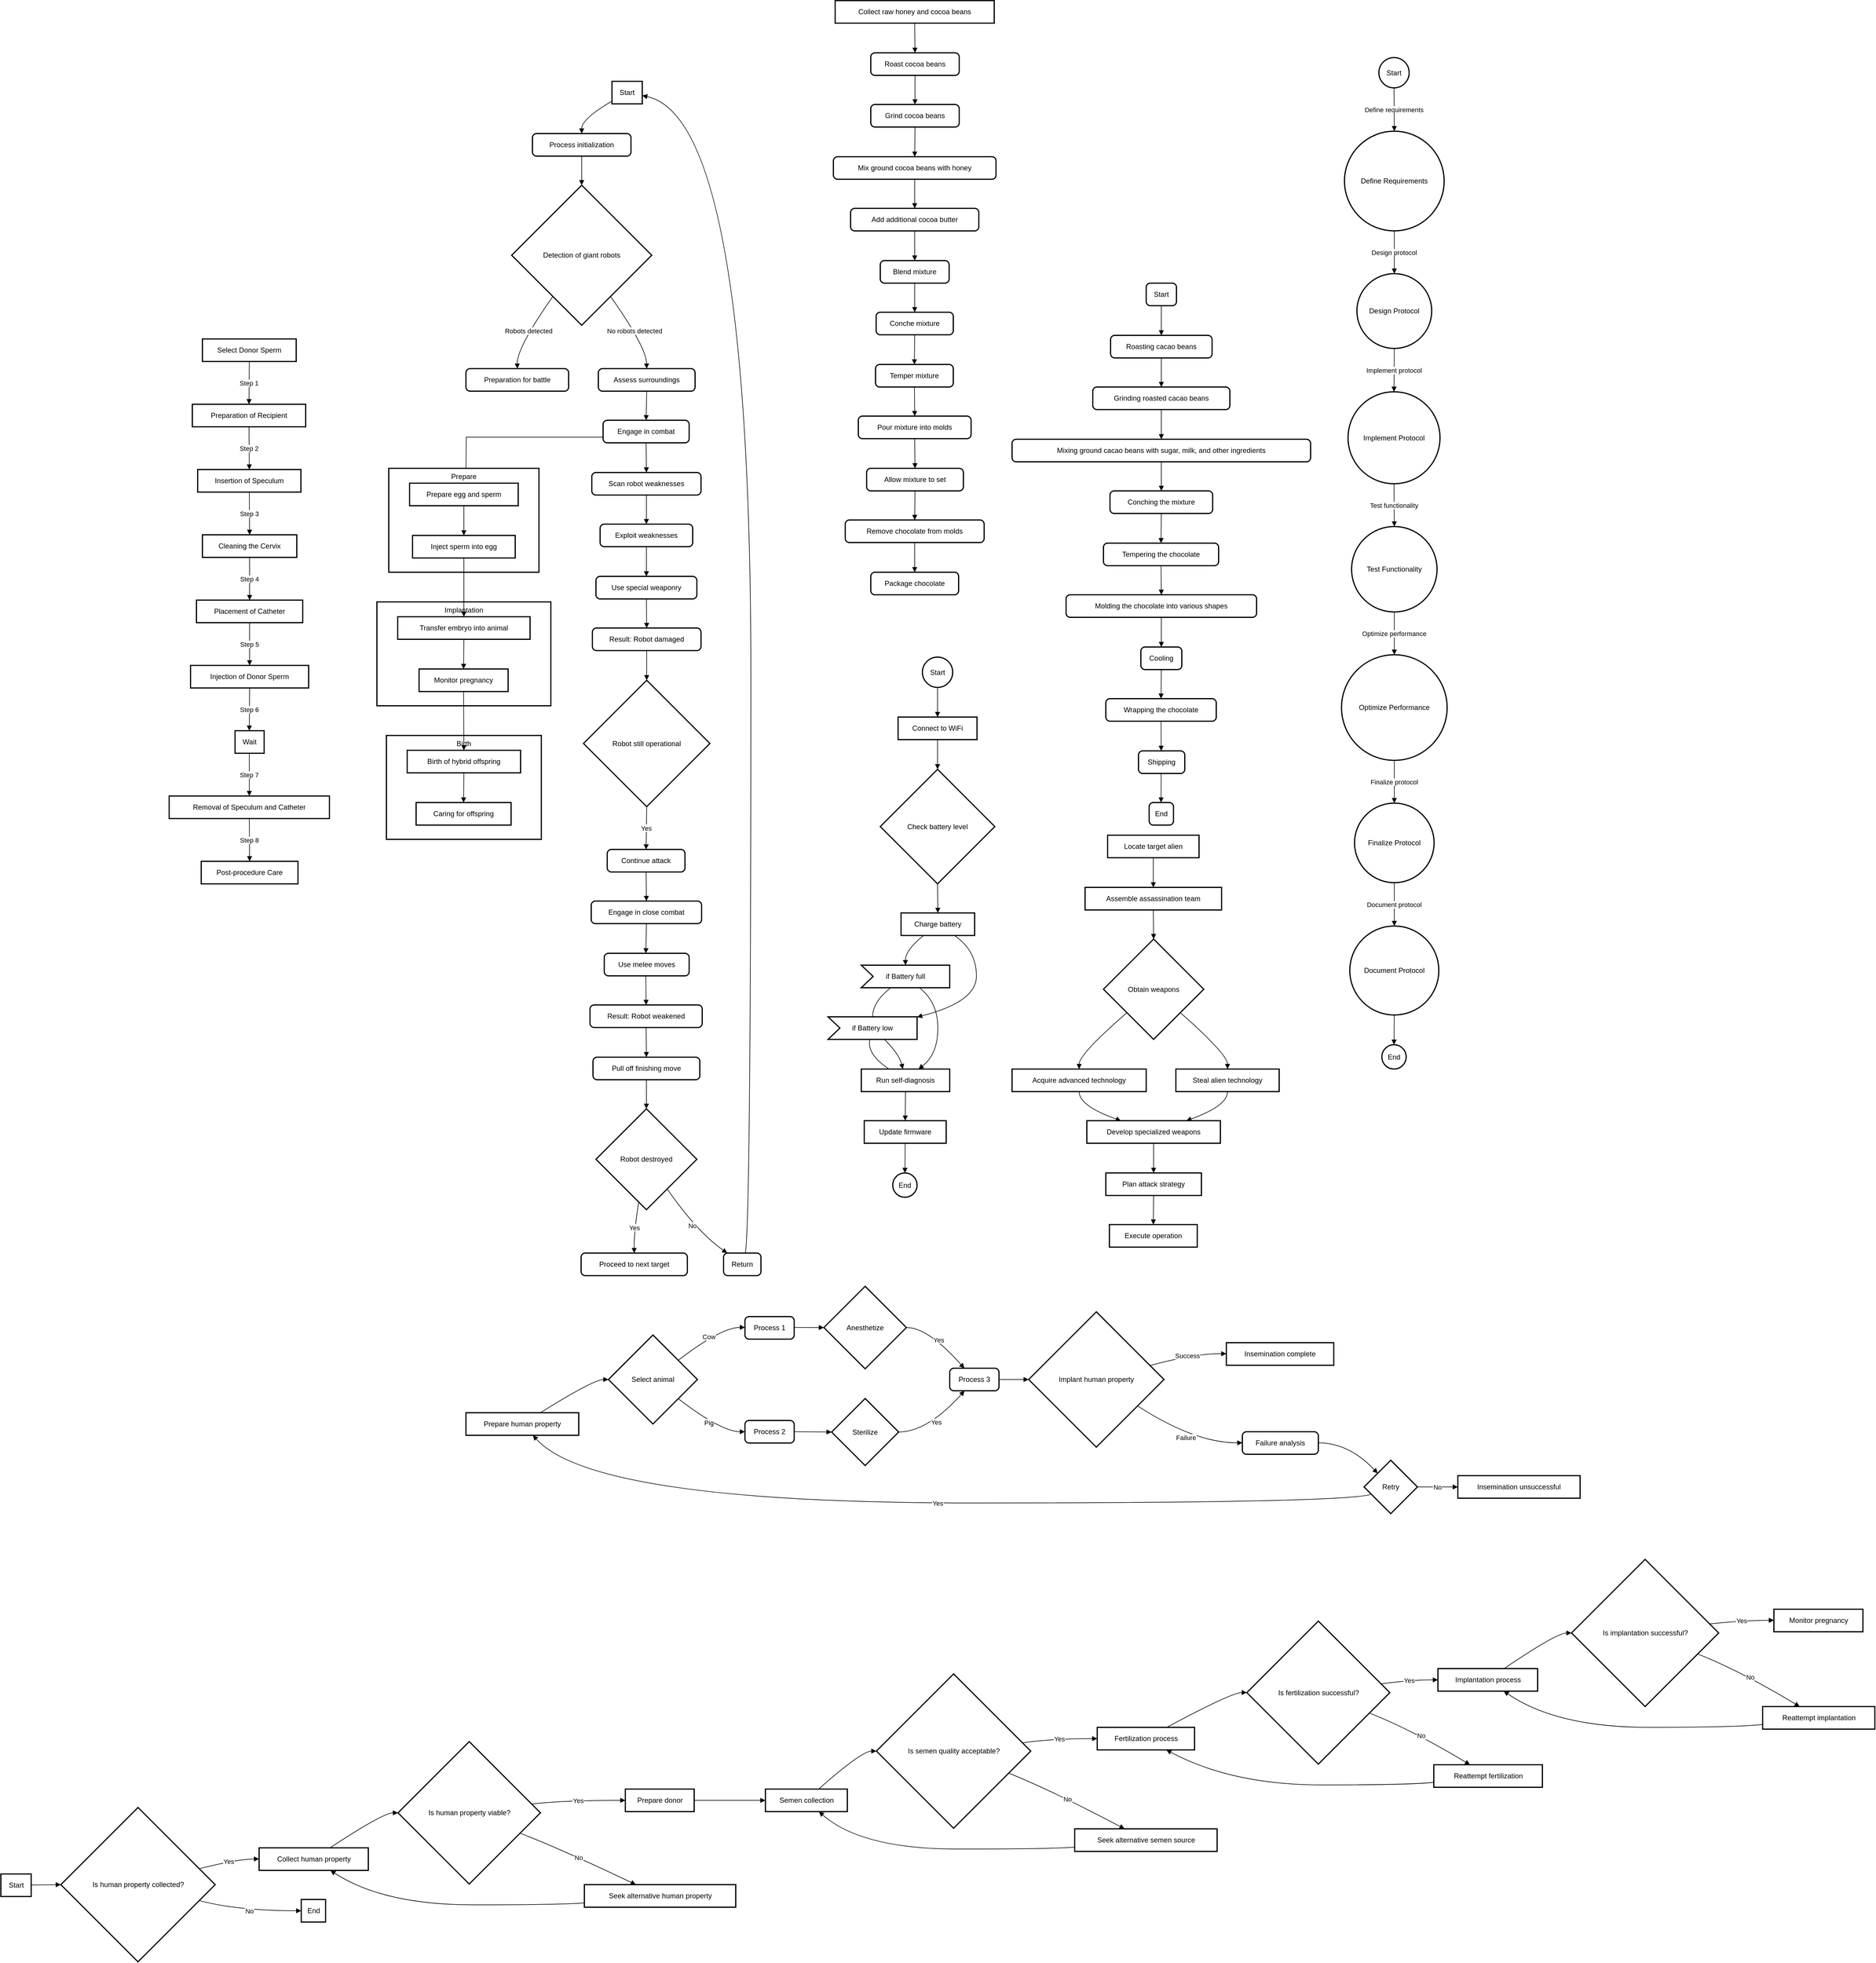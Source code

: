 <mxfile version="24.7.6">
  <diagram name="Page-1" id="R3QL27ZRKSAXmsxr0TTM">
    <mxGraphModel dx="4659" dy="1994" grid="1" gridSize="10" guides="1" tooltips="1" connect="1" arrows="1" fold="1" page="1" pageScale="1" pageWidth="850" pageHeight="1100" math="0" shadow="0">
      <root>
        <mxCell id="0" />
        <mxCell id="1" parent="0" />
        <mxCell id="m0V3_cafG3HXBkxv4FI2-154" value="Start" style="whiteSpace=wrap;strokeWidth=2;" parent="1" vertex="1">
          <mxGeometry x="266" y="250" width="51" height="38" as="geometry" />
        </mxCell>
        <mxCell id="m0V3_cafG3HXBkxv4FI2-155" value="Process initialization" style="rounded=1;absoluteArcSize=1;arcSize=14;whiteSpace=wrap;strokeWidth=2;" parent="1" vertex="1">
          <mxGeometry x="132" y="338" width="166" height="38" as="geometry" />
        </mxCell>
        <mxCell id="m0V3_cafG3HXBkxv4FI2-156" value="Detection of giant robots" style="rhombus;strokeWidth=2;whiteSpace=wrap;" parent="1" vertex="1">
          <mxGeometry x="97" y="425" width="236" height="236" as="geometry" />
        </mxCell>
        <mxCell id="m0V3_cafG3HXBkxv4FI2-157" value="Preparation for battle" style="rounded=1;absoluteArcSize=1;arcSize=14;whiteSpace=wrap;strokeWidth=2;" parent="1" vertex="1">
          <mxGeometry x="20" y="734" width="173" height="38" as="geometry" />
        </mxCell>
        <mxCell id="m0V3_cafG3HXBkxv4FI2-158" value="Assess surroundings" style="rounded=1;absoluteArcSize=1;arcSize=14;whiteSpace=wrap;strokeWidth=2;" parent="1" vertex="1">
          <mxGeometry x="243" y="734" width="163" height="38" as="geometry" />
        </mxCell>
        <mxCell id="SsZHhjjecD1MKSMmekDV-85" style="edgeStyle=orthogonalEdgeStyle;rounded=0;orthogonalLoop=1;jettySize=auto;html=1;exitX=0;exitY=0.75;exitDx=0;exitDy=0;" parent="1" source="m0V3_cafG3HXBkxv4FI2-159" edge="1">
          <mxGeometry relative="1" as="geometry">
            <mxPoint x="20" y="910" as="targetPoint" />
          </mxGeometry>
        </mxCell>
        <mxCell id="m0V3_cafG3HXBkxv4FI2-159" value="Engage in combat" style="rounded=1;absoluteArcSize=1;arcSize=14;whiteSpace=wrap;strokeWidth=2;" parent="1" vertex="1">
          <mxGeometry x="251" y="821" width="145" height="38" as="geometry" />
        </mxCell>
        <mxCell id="m0V3_cafG3HXBkxv4FI2-160" value="Scan robot weaknesses" style="rounded=1;absoluteArcSize=1;arcSize=14;whiteSpace=wrap;strokeWidth=2;" parent="1" vertex="1">
          <mxGeometry x="232" y="909" width="184" height="38" as="geometry" />
        </mxCell>
        <mxCell id="m0V3_cafG3HXBkxv4FI2-161" value="Exploit weaknesses" style="rounded=1;absoluteArcSize=1;arcSize=14;whiteSpace=wrap;strokeWidth=2;" parent="1" vertex="1">
          <mxGeometry x="246" y="996" width="156" height="38" as="geometry" />
        </mxCell>
        <mxCell id="m0V3_cafG3HXBkxv4FI2-162" value="Use special weaponry" style="rounded=1;absoluteArcSize=1;arcSize=14;whiteSpace=wrap;strokeWidth=2;" parent="1" vertex="1">
          <mxGeometry x="239" y="1084" width="170" height="38" as="geometry" />
        </mxCell>
        <mxCell id="m0V3_cafG3HXBkxv4FI2-163" value="Result: Robot damaged" style="rounded=1;absoluteArcSize=1;arcSize=14;whiteSpace=wrap;strokeWidth=2;" parent="1" vertex="1">
          <mxGeometry x="233" y="1171" width="183" height="38" as="geometry" />
        </mxCell>
        <mxCell id="m0V3_cafG3HXBkxv4FI2-164" value="Robot still operational" style="rhombus;strokeWidth=2;whiteSpace=wrap;" parent="1" vertex="1">
          <mxGeometry x="218" y="1259" width="213" height="213" as="geometry" />
        </mxCell>
        <mxCell id="m0V3_cafG3HXBkxv4FI2-165" value="Continue attack" style="rounded=1;absoluteArcSize=1;arcSize=14;whiteSpace=wrap;strokeWidth=2;" parent="1" vertex="1">
          <mxGeometry x="258" y="1544" width="131" height="38" as="geometry" />
        </mxCell>
        <mxCell id="m0V3_cafG3HXBkxv4FI2-166" value="Engage in close combat" style="rounded=1;absoluteArcSize=1;arcSize=14;whiteSpace=wrap;strokeWidth=2;" parent="1" vertex="1">
          <mxGeometry x="231" y="1631" width="186" height="38" as="geometry" />
        </mxCell>
        <mxCell id="m0V3_cafG3HXBkxv4FI2-167" value="Use melee moves" style="rounded=1;absoluteArcSize=1;arcSize=14;whiteSpace=wrap;strokeWidth=2;" parent="1" vertex="1">
          <mxGeometry x="253" y="1719" width="143" height="38" as="geometry" />
        </mxCell>
        <mxCell id="m0V3_cafG3HXBkxv4FI2-168" value="Result: Robot weakened" style="rounded=1;absoluteArcSize=1;arcSize=14;whiteSpace=wrap;strokeWidth=2;" parent="1" vertex="1">
          <mxGeometry x="229" y="1806" width="189" height="38" as="geometry" />
        </mxCell>
        <mxCell id="m0V3_cafG3HXBkxv4FI2-169" value="Pull off finishing move" style="rounded=1;absoluteArcSize=1;arcSize=14;whiteSpace=wrap;strokeWidth=2;" parent="1" vertex="1">
          <mxGeometry x="234" y="1894" width="180" height="38" as="geometry" />
        </mxCell>
        <mxCell id="m0V3_cafG3HXBkxv4FI2-170" value="Robot destroyed" style="rhombus;strokeWidth=2;whiteSpace=wrap;" parent="1" vertex="1">
          <mxGeometry x="239" y="1981" width="170" height="170" as="geometry" />
        </mxCell>
        <mxCell id="m0V3_cafG3HXBkxv4FI2-171" value="Proceed to next target" style="rounded=1;absoluteArcSize=1;arcSize=14;whiteSpace=wrap;strokeWidth=2;" parent="1" vertex="1">
          <mxGeometry x="214" y="2224" width="179" height="38" as="geometry" />
        </mxCell>
        <mxCell id="m0V3_cafG3HXBkxv4FI2-172" value="Return" style="rounded=1;absoluteArcSize=1;arcSize=14;whiteSpace=wrap;strokeWidth=2;" parent="1" vertex="1">
          <mxGeometry x="454" y="2224" width="63" height="38" as="geometry" />
        </mxCell>
        <mxCell id="m0V3_cafG3HXBkxv4FI2-173" value="" style="curved=1;startArrow=none;endArrow=block;exitX=0;exitY=0.88;entryX=0.5;entryY=-0.01;rounded=0;" parent="1" source="m0V3_cafG3HXBkxv4FI2-154" target="m0V3_cafG3HXBkxv4FI2-155" edge="1">
          <mxGeometry relative="1" as="geometry">
            <Array as="points">
              <mxPoint x="215" y="313" />
            </Array>
          </mxGeometry>
        </mxCell>
        <mxCell id="m0V3_cafG3HXBkxv4FI2-174" value="" style="curved=1;startArrow=none;endArrow=block;exitX=0.5;exitY=0.97;entryX=0.5;entryY=0;rounded=0;" parent="1" source="m0V3_cafG3HXBkxv4FI2-155" target="m0V3_cafG3HXBkxv4FI2-156" edge="1">
          <mxGeometry relative="1" as="geometry">
            <Array as="points" />
          </mxGeometry>
        </mxCell>
        <mxCell id="m0V3_cafG3HXBkxv4FI2-175" value="Robots detected" style="curved=1;startArrow=none;endArrow=block;exitX=0.15;exitY=1;entryX=0.5;entryY=-0.01;rounded=0;" parent="1" source="m0V3_cafG3HXBkxv4FI2-156" target="m0V3_cafG3HXBkxv4FI2-157" edge="1">
          <mxGeometry relative="1" as="geometry">
            <Array as="points">
              <mxPoint x="106" y="698" />
            </Array>
          </mxGeometry>
        </mxCell>
        <mxCell id="m0V3_cafG3HXBkxv4FI2-176" value="No robots detected" style="curved=1;startArrow=none;endArrow=block;exitX=0.85;exitY=1;entryX=0.5;entryY=-0.01;rounded=0;" parent="1" source="m0V3_cafG3HXBkxv4FI2-156" target="m0V3_cafG3HXBkxv4FI2-158" edge="1">
          <mxGeometry relative="1" as="geometry">
            <Array as="points">
              <mxPoint x="324" y="698" />
            </Array>
          </mxGeometry>
        </mxCell>
        <mxCell id="m0V3_cafG3HXBkxv4FI2-177" value="" style="curved=1;startArrow=none;endArrow=block;exitX=0.5;exitY=0.98;entryX=0.5;entryY=0.01;rounded=0;" parent="1" source="m0V3_cafG3HXBkxv4FI2-158" target="m0V3_cafG3HXBkxv4FI2-159" edge="1">
          <mxGeometry relative="1" as="geometry">
            <Array as="points" />
          </mxGeometry>
        </mxCell>
        <mxCell id="m0V3_cafG3HXBkxv4FI2-178" value="" style="curved=1;startArrow=none;endArrow=block;exitX=0.5;exitY=0.99;entryX=0.5;entryY=-0.01;rounded=0;" parent="1" source="m0V3_cafG3HXBkxv4FI2-159" target="m0V3_cafG3HXBkxv4FI2-160" edge="1">
          <mxGeometry relative="1" as="geometry">
            <Array as="points" />
          </mxGeometry>
        </mxCell>
        <mxCell id="m0V3_cafG3HXBkxv4FI2-179" value="" style="curved=1;startArrow=none;endArrow=block;exitX=0.5;exitY=0.98;entryX=0.5;entryY=0.01;rounded=0;" parent="1" source="m0V3_cafG3HXBkxv4FI2-160" target="m0V3_cafG3HXBkxv4FI2-161" edge="1">
          <mxGeometry relative="1" as="geometry">
            <Array as="points" />
          </mxGeometry>
        </mxCell>
        <mxCell id="m0V3_cafG3HXBkxv4FI2-180" value="" style="curved=1;startArrow=none;endArrow=block;exitX=0.5;exitY=0.99;entryX=0.5;entryY=-0.01;rounded=0;" parent="1" source="m0V3_cafG3HXBkxv4FI2-161" target="m0V3_cafG3HXBkxv4FI2-162" edge="1">
          <mxGeometry relative="1" as="geometry">
            <Array as="points" />
          </mxGeometry>
        </mxCell>
        <mxCell id="m0V3_cafG3HXBkxv4FI2-181" value="" style="curved=1;startArrow=none;endArrow=block;exitX=0.5;exitY=0.98;entryX=0.5;entryY=0.01;rounded=0;" parent="1" source="m0V3_cafG3HXBkxv4FI2-162" target="m0V3_cafG3HXBkxv4FI2-163" edge="1">
          <mxGeometry relative="1" as="geometry">
            <Array as="points" />
          </mxGeometry>
        </mxCell>
        <mxCell id="m0V3_cafG3HXBkxv4FI2-182" value="" style="curved=1;startArrow=none;endArrow=block;exitX=0.5;exitY=0.99;entryX=0.5;entryY=0;rounded=0;" parent="1" source="m0V3_cafG3HXBkxv4FI2-163" target="m0V3_cafG3HXBkxv4FI2-164" edge="1">
          <mxGeometry relative="1" as="geometry">
            <Array as="points" />
          </mxGeometry>
        </mxCell>
        <mxCell id="m0V3_cafG3HXBkxv4FI2-183" value="Yes" style="curved=1;startArrow=none;endArrow=block;exitX=0.5;exitY=1;entryX=0.5;entryY=-0.01;rounded=0;" parent="1" source="m0V3_cafG3HXBkxv4FI2-164" target="m0V3_cafG3HXBkxv4FI2-165" edge="1">
          <mxGeometry relative="1" as="geometry">
            <Array as="points" />
          </mxGeometry>
        </mxCell>
        <mxCell id="m0V3_cafG3HXBkxv4FI2-184" value="" style="curved=1;startArrow=none;endArrow=block;exitX=0.5;exitY=0.98;entryX=0.5;entryY=0.01;rounded=0;" parent="1" source="m0V3_cafG3HXBkxv4FI2-165" target="m0V3_cafG3HXBkxv4FI2-166" edge="1">
          <mxGeometry relative="1" as="geometry">
            <Array as="points" />
          </mxGeometry>
        </mxCell>
        <mxCell id="m0V3_cafG3HXBkxv4FI2-185" value="" style="curved=1;startArrow=none;endArrow=block;exitX=0.5;exitY=0.99;entryX=0.49;entryY=-0.01;rounded=0;" parent="1" source="m0V3_cafG3HXBkxv4FI2-166" target="m0V3_cafG3HXBkxv4FI2-167" edge="1">
          <mxGeometry relative="1" as="geometry">
            <Array as="points" />
          </mxGeometry>
        </mxCell>
        <mxCell id="m0V3_cafG3HXBkxv4FI2-186" value="" style="curved=1;startArrow=none;endArrow=block;exitX=0.49;exitY=0.98;entryX=0.5;entryY=0.01;rounded=0;" parent="1" source="m0V3_cafG3HXBkxv4FI2-167" target="m0V3_cafG3HXBkxv4FI2-168" edge="1">
          <mxGeometry relative="1" as="geometry">
            <Array as="points" />
          </mxGeometry>
        </mxCell>
        <mxCell id="m0V3_cafG3HXBkxv4FI2-187" value="" style="curved=1;startArrow=none;endArrow=block;exitX=0.5;exitY=0.99;entryX=0.5;entryY=-0.01;rounded=0;" parent="1" source="m0V3_cafG3HXBkxv4FI2-168" target="m0V3_cafG3HXBkxv4FI2-169" edge="1">
          <mxGeometry relative="1" as="geometry">
            <Array as="points" />
          </mxGeometry>
        </mxCell>
        <mxCell id="m0V3_cafG3HXBkxv4FI2-188" value="" style="curved=1;startArrow=none;endArrow=block;exitX=0.5;exitY=0.98;entryX=0.5;entryY=0;rounded=0;" parent="1" source="m0V3_cafG3HXBkxv4FI2-169" target="m0V3_cafG3HXBkxv4FI2-170" edge="1">
          <mxGeometry relative="1" as="geometry">
            <Array as="points" />
          </mxGeometry>
        </mxCell>
        <mxCell id="m0V3_cafG3HXBkxv4FI2-189" value="Yes" style="curved=1;startArrow=none;endArrow=block;exitX=0.41;exitY=1;entryX=0.5;entryY=-0.01;rounded=0;" parent="1" source="m0V3_cafG3HXBkxv4FI2-170" target="m0V3_cafG3HXBkxv4FI2-171" edge="1">
          <mxGeometry relative="1" as="geometry">
            <Array as="points">
              <mxPoint x="303" y="2188" />
            </Array>
          </mxGeometry>
        </mxCell>
        <mxCell id="m0V3_cafG3HXBkxv4FI2-190" value="No" style="curved=1;startArrow=none;endArrow=block;exitX=0.85;exitY=1;entryX=0.09;entryY=-0.01;rounded=0;" parent="1" source="m0V3_cafG3HXBkxv4FI2-170" target="m0V3_cafG3HXBkxv4FI2-172" edge="1">
          <mxGeometry relative="1" as="geometry">
            <Array as="points">
              <mxPoint x="409" y="2188" />
            </Array>
          </mxGeometry>
        </mxCell>
        <mxCell id="m0V3_cafG3HXBkxv4FI2-191" value="" style="curved=1;startArrow=none;endArrow=block;exitX=0.58;exitY=-0.01;entryX=1;entryY=0.63;rounded=0;" parent="1" source="m0V3_cafG3HXBkxv4FI2-172" target="m0V3_cafG3HXBkxv4FI2-154" edge="1">
          <mxGeometry relative="1" as="geometry">
            <Array as="points">
              <mxPoint x="500" y="2188" />
              <mxPoint x="500" y="313" />
            </Array>
          </mxGeometry>
        </mxCell>
        <mxCell id="m0V3_cafG3HXBkxv4FI2-192" value="Start" style="ellipse;aspect=fixed;strokeWidth=2;whiteSpace=wrap;" parent="1" vertex="1">
          <mxGeometry x="789" y="1220" width="51" height="51" as="geometry" />
        </mxCell>
        <mxCell id="m0V3_cafG3HXBkxv4FI2-193" value="Connect to WiFi" style="whiteSpace=wrap;strokeWidth=2;" parent="1" vertex="1">
          <mxGeometry x="748" y="1321" width="133" height="38" as="geometry" />
        </mxCell>
        <mxCell id="m0V3_cafG3HXBkxv4FI2-194" value="Check battery level" style="rhombus;strokeWidth=2;whiteSpace=wrap;" parent="1" vertex="1">
          <mxGeometry x="718" y="1409" width="193" height="193" as="geometry" />
        </mxCell>
        <mxCell id="m0V3_cafG3HXBkxv4FI2-195" value="Charge battery" style="whiteSpace=wrap;strokeWidth=2;" parent="1" vertex="1">
          <mxGeometry x="753" y="1651" width="124" height="38" as="geometry" />
        </mxCell>
        <mxCell id="m0V3_cafG3HXBkxv4FI2-196" value="if Battery full" style="shape=mxgraph.arrows2.arrow;dy=0;dx=0;notch=20;strokeWidth=2;whiteSpace=wrap;" parent="1" vertex="1">
          <mxGeometry x="686" y="1739" width="149" height="38" as="geometry" />
        </mxCell>
        <mxCell id="m0V3_cafG3HXBkxv4FI2-197" value="if Battery low" style="shape=mxgraph.arrows2.arrow;dy=0;dx=0;notch=20;strokeWidth=2;whiteSpace=wrap;" parent="1" vertex="1">
          <mxGeometry x="630" y="1826" width="150" height="38" as="geometry" />
        </mxCell>
        <mxCell id="m0V3_cafG3HXBkxv4FI2-198" value="Run self-diagnosis" style="whiteSpace=wrap;strokeWidth=2;" parent="1" vertex="1">
          <mxGeometry x="686" y="1914" width="149" height="38" as="geometry" />
        </mxCell>
        <mxCell id="m0V3_cafG3HXBkxv4FI2-199" value="Update firmware" style="whiteSpace=wrap;strokeWidth=2;" parent="1" vertex="1">
          <mxGeometry x="691" y="2001" width="138" height="38" as="geometry" />
        </mxCell>
        <mxCell id="m0V3_cafG3HXBkxv4FI2-200" value="End" style="ellipse;aspect=fixed;strokeWidth=2;whiteSpace=wrap;" parent="1" vertex="1">
          <mxGeometry x="739" y="2089" width="41" height="41" as="geometry" />
        </mxCell>
        <mxCell id="m0V3_cafG3HXBkxv4FI2-201" value="" style="curved=1;startArrow=none;endArrow=none;exitX=0.34;exitY=0.98;entryX=0.5;entryY=0.01;rounded=0;" parent="1" source="m0V3_cafG3HXBkxv4FI2-196" target="m0V3_cafG3HXBkxv4FI2-197" edge="1">
          <mxGeometry relative="1" as="geometry">
            <Array as="points">
              <mxPoint x="705" y="1801" />
            </Array>
          </mxGeometry>
        </mxCell>
        <mxCell id="m0V3_cafG3HXBkxv4FI2-202" value="" style="curved=1;startArrow=none;endArrow=none;exitX=0.47;exitY=0.99;entryX=0.31;entryY=-0.01;rounded=0;" parent="1" source="m0V3_cafG3HXBkxv4FI2-197" target="m0V3_cafG3HXBkxv4FI2-198" edge="1">
          <mxGeometry relative="1" as="geometry">
            <Array as="points">
              <mxPoint x="695" y="1889" />
            </Array>
          </mxGeometry>
        </mxCell>
        <mxCell id="m0V3_cafG3HXBkxv4FI2-203" value="" style="curved=1;startArrow=none;endArrow=block;exitX=0.5;exitY=1;entryX=0.5;entryY=0.01;rounded=0;" parent="1" source="m0V3_cafG3HXBkxv4FI2-192" target="m0V3_cafG3HXBkxv4FI2-193" edge="1">
          <mxGeometry relative="1" as="geometry">
            <Array as="points" />
          </mxGeometry>
        </mxCell>
        <mxCell id="m0V3_cafG3HXBkxv4FI2-204" value="" style="curved=1;startArrow=none;endArrow=block;exitX=0.5;exitY=0.99;entryX=0.5;entryY=0;rounded=0;" parent="1" source="m0V3_cafG3HXBkxv4FI2-193" target="m0V3_cafG3HXBkxv4FI2-194" edge="1">
          <mxGeometry relative="1" as="geometry">
            <Array as="points" />
          </mxGeometry>
        </mxCell>
        <mxCell id="m0V3_cafG3HXBkxv4FI2-205" value="" style="curved=1;startArrow=none;endArrow=block;exitX=0.5;exitY=1;entryX=0.5;entryY=0.01;rounded=0;" parent="1" source="m0V3_cafG3HXBkxv4FI2-194" target="m0V3_cafG3HXBkxv4FI2-195" edge="1">
          <mxGeometry relative="1" as="geometry">
            <Array as="points" />
          </mxGeometry>
        </mxCell>
        <mxCell id="m0V3_cafG3HXBkxv4FI2-206" value="" style="curved=1;startArrow=none;endArrow=block;exitX=0.31;exitY=0.99;entryX=0.5;entryY=-0.01;rounded=0;" parent="1" source="m0V3_cafG3HXBkxv4FI2-195" target="m0V3_cafG3HXBkxv4FI2-196" edge="1">
          <mxGeometry relative="1" as="geometry">
            <Array as="points">
              <mxPoint x="760" y="1714" />
            </Array>
          </mxGeometry>
        </mxCell>
        <mxCell id="m0V3_cafG3HXBkxv4FI2-207" value="" style="curved=1;startArrow=none;endArrow=block;exitX=0.72;exitY=0.99;entryX=1;entryY=0.01;rounded=0;" parent="1" source="m0V3_cafG3HXBkxv4FI2-195" target="m0V3_cafG3HXBkxv4FI2-197" edge="1">
          <mxGeometry relative="1" as="geometry">
            <Array as="points">
              <mxPoint x="880" y="1714" />
              <mxPoint x="880" y="1801" />
            </Array>
          </mxGeometry>
        </mxCell>
        <mxCell id="m0V3_cafG3HXBkxv4FI2-208" value="" style="curved=1;startArrow=none;endArrow=block;exitX=0.65;exitY=0.98;entryX=0.65;entryY=-0.01;rounded=0;" parent="1" source="m0V3_cafG3HXBkxv4FI2-196" target="m0V3_cafG3HXBkxv4FI2-198" edge="1">
          <mxGeometry relative="1" as="geometry">
            <Array as="points">
              <mxPoint x="815" y="1801" />
              <mxPoint x="815" y="1889" />
            </Array>
          </mxGeometry>
        </mxCell>
        <mxCell id="m0V3_cafG3HXBkxv4FI2-209" value="" style="curved=1;startArrow=none;endArrow=block;exitX=0.63;exitY=0.99;entryX=0.47;entryY=-0.01;rounded=0;" parent="1" source="m0V3_cafG3HXBkxv4FI2-197" target="m0V3_cafG3HXBkxv4FI2-198" edge="1">
          <mxGeometry relative="1" as="geometry">
            <Array as="points">
              <mxPoint x="750" y="1889" />
            </Array>
          </mxGeometry>
        </mxCell>
        <mxCell id="m0V3_cafG3HXBkxv4FI2-210" value="" style="curved=1;startArrow=none;endArrow=block;exitX=0.5;exitY=0.98;entryX=0.5;entryY=0.01;rounded=0;" parent="1" source="m0V3_cafG3HXBkxv4FI2-198" target="m0V3_cafG3HXBkxv4FI2-199" edge="1">
          <mxGeometry relative="1" as="geometry">
            <Array as="points" />
          </mxGeometry>
        </mxCell>
        <mxCell id="m0V3_cafG3HXBkxv4FI2-211" value="" style="curved=1;startArrow=none;endArrow=block;exitX=0.5;exitY=0.99;entryX=0.51;entryY=-0.01;rounded=0;" parent="1" source="m0V3_cafG3HXBkxv4FI2-199" target="m0V3_cafG3HXBkxv4FI2-200" edge="1">
          <mxGeometry relative="1" as="geometry">
            <Array as="points" />
          </mxGeometry>
        </mxCell>
        <mxCell id="SsZHhjjecD1MKSMmekDV-1" value="Start" style="rounded=1;absoluteArcSize=1;arcSize=14;whiteSpace=wrap;strokeWidth=2;" parent="1" vertex="1">
          <mxGeometry x="1166" y="590" width="51" height="38" as="geometry" />
        </mxCell>
        <mxCell id="SsZHhjjecD1MKSMmekDV-2" value="Roasting cacao beans" style="rounded=1;absoluteArcSize=1;arcSize=14;whiteSpace=wrap;strokeWidth=2;" parent="1" vertex="1">
          <mxGeometry x="1106" y="678" width="171" height="38" as="geometry" />
        </mxCell>
        <mxCell id="SsZHhjjecD1MKSMmekDV-3" value="Grinding roasted cacao beans" style="rounded=1;absoluteArcSize=1;arcSize=14;whiteSpace=wrap;strokeWidth=2;" parent="1" vertex="1">
          <mxGeometry x="1076" y="765" width="231" height="38" as="geometry" />
        </mxCell>
        <mxCell id="SsZHhjjecD1MKSMmekDV-4" value="Mixing ground cacao beans with sugar, milk, and other ingredients" style="rounded=1;absoluteArcSize=1;arcSize=14;whiteSpace=wrap;strokeWidth=2;" parent="1" vertex="1">
          <mxGeometry x="940" y="853" width="503" height="38" as="geometry" />
        </mxCell>
        <mxCell id="SsZHhjjecD1MKSMmekDV-5" value="Conching the mixture" style="rounded=1;absoluteArcSize=1;arcSize=14;whiteSpace=wrap;strokeWidth=2;" parent="1" vertex="1">
          <mxGeometry x="1105" y="940" width="173" height="38" as="geometry" />
        </mxCell>
        <mxCell id="SsZHhjjecD1MKSMmekDV-6" value="Tempering the chocolate" style="rounded=1;absoluteArcSize=1;arcSize=14;whiteSpace=wrap;strokeWidth=2;" parent="1" vertex="1">
          <mxGeometry x="1094" y="1028" width="194" height="38" as="geometry" />
        </mxCell>
        <mxCell id="SsZHhjjecD1MKSMmekDV-7" value="Molding the chocolate into various shapes" style="rounded=1;absoluteArcSize=1;arcSize=14;whiteSpace=wrap;strokeWidth=2;" parent="1" vertex="1">
          <mxGeometry x="1031" y="1115" width="321" height="38" as="geometry" />
        </mxCell>
        <mxCell id="SsZHhjjecD1MKSMmekDV-8" value="Cooling" style="rounded=1;absoluteArcSize=1;arcSize=14;whiteSpace=wrap;strokeWidth=2;" parent="1" vertex="1">
          <mxGeometry x="1157" y="1203" width="69" height="38" as="geometry" />
        </mxCell>
        <mxCell id="SsZHhjjecD1MKSMmekDV-9" value="Wrapping the chocolate" style="rounded=1;absoluteArcSize=1;arcSize=14;whiteSpace=wrap;strokeWidth=2;" parent="1" vertex="1">
          <mxGeometry x="1098" y="1290" width="186" height="38" as="geometry" />
        </mxCell>
        <mxCell id="SsZHhjjecD1MKSMmekDV-10" value="Shipping" style="rounded=1;absoluteArcSize=1;arcSize=14;whiteSpace=wrap;strokeWidth=2;" parent="1" vertex="1">
          <mxGeometry x="1153" y="1378" width="78" height="38" as="geometry" />
        </mxCell>
        <mxCell id="SsZHhjjecD1MKSMmekDV-11" value="End" style="rounded=1;absoluteArcSize=1;arcSize=14;whiteSpace=wrap;strokeWidth=2;" parent="1" vertex="1">
          <mxGeometry x="1171" y="1465" width="41" height="38" as="geometry" />
        </mxCell>
        <mxCell id="SsZHhjjecD1MKSMmekDV-12" value="" style="curved=1;startArrow=none;endArrow=block;exitX=0.5;exitY=0.99;entryX=0.5;entryY=-0.01;rounded=0;" parent="1" source="SsZHhjjecD1MKSMmekDV-1" target="SsZHhjjecD1MKSMmekDV-2" edge="1">
          <mxGeometry relative="1" as="geometry">
            <Array as="points" />
          </mxGeometry>
        </mxCell>
        <mxCell id="SsZHhjjecD1MKSMmekDV-13" value="" style="curved=1;startArrow=none;endArrow=block;exitX=0.5;exitY=0.97;entryX=0.5;entryY=0;rounded=0;" parent="1" source="SsZHhjjecD1MKSMmekDV-2" target="SsZHhjjecD1MKSMmekDV-3" edge="1">
          <mxGeometry relative="1" as="geometry">
            <Array as="points" />
          </mxGeometry>
        </mxCell>
        <mxCell id="SsZHhjjecD1MKSMmekDV-14" value="" style="curved=1;startArrow=none;endArrow=block;exitX=0.5;exitY=0.99;entryX=0.5;entryY=-0.01;rounded=0;" parent="1" source="SsZHhjjecD1MKSMmekDV-3" target="SsZHhjjecD1MKSMmekDV-4" edge="1">
          <mxGeometry relative="1" as="geometry">
            <Array as="points" />
          </mxGeometry>
        </mxCell>
        <mxCell id="SsZHhjjecD1MKSMmekDV-15" value="" style="curved=1;startArrow=none;endArrow=block;exitX=0.5;exitY=0.97;entryX=0.5;entryY=0;rounded=0;" parent="1" source="SsZHhjjecD1MKSMmekDV-4" target="SsZHhjjecD1MKSMmekDV-5" edge="1">
          <mxGeometry relative="1" as="geometry">
            <Array as="points" />
          </mxGeometry>
        </mxCell>
        <mxCell id="SsZHhjjecD1MKSMmekDV-16" value="" style="curved=1;startArrow=none;endArrow=block;exitX=0.5;exitY=0.99;entryX=0.5;entryY=-0.01;rounded=0;" parent="1" source="SsZHhjjecD1MKSMmekDV-5" target="SsZHhjjecD1MKSMmekDV-6" edge="1">
          <mxGeometry relative="1" as="geometry">
            <Array as="points" />
          </mxGeometry>
        </mxCell>
        <mxCell id="SsZHhjjecD1MKSMmekDV-17" value="" style="curved=1;startArrow=none;endArrow=block;exitX=0.5;exitY=0.97;entryX=0.5;entryY=0;rounded=0;" parent="1" source="SsZHhjjecD1MKSMmekDV-6" target="SsZHhjjecD1MKSMmekDV-7" edge="1">
          <mxGeometry relative="1" as="geometry">
            <Array as="points" />
          </mxGeometry>
        </mxCell>
        <mxCell id="SsZHhjjecD1MKSMmekDV-18" value="" style="curved=1;startArrow=none;endArrow=block;exitX=0.5;exitY=0.99;entryX=0.5;entryY=-0.01;rounded=0;" parent="1" source="SsZHhjjecD1MKSMmekDV-7" target="SsZHhjjecD1MKSMmekDV-8" edge="1">
          <mxGeometry relative="1" as="geometry">
            <Array as="points" />
          </mxGeometry>
        </mxCell>
        <mxCell id="SsZHhjjecD1MKSMmekDV-19" value="" style="curved=1;startArrow=none;endArrow=block;exitX=0.5;exitY=0.97;entryX=0.5;entryY=0;rounded=0;" parent="1" source="SsZHhjjecD1MKSMmekDV-8" target="SsZHhjjecD1MKSMmekDV-9" edge="1">
          <mxGeometry relative="1" as="geometry">
            <Array as="points" />
          </mxGeometry>
        </mxCell>
        <mxCell id="SsZHhjjecD1MKSMmekDV-20" value="" style="curved=1;startArrow=none;endArrow=block;exitX=0.5;exitY=0.99;entryX=0.49;entryY=-0.01;rounded=0;" parent="1" source="SsZHhjjecD1MKSMmekDV-9" target="SsZHhjjecD1MKSMmekDV-10" edge="1">
          <mxGeometry relative="1" as="geometry">
            <Array as="points" />
          </mxGeometry>
        </mxCell>
        <mxCell id="SsZHhjjecD1MKSMmekDV-21" value="" style="curved=1;startArrow=none;endArrow=block;exitX=0.49;exitY=0.97;entryX=0.49;entryY=0;rounded=0;" parent="1" source="SsZHhjjecD1MKSMmekDV-10" target="SsZHhjjecD1MKSMmekDV-11" edge="1">
          <mxGeometry relative="1" as="geometry">
            <Array as="points" />
          </mxGeometry>
        </mxCell>
        <mxCell id="SsZHhjjecD1MKSMmekDV-22" value="Locate target alien" style="whiteSpace=wrap;strokeWidth=2;" parent="1" vertex="1">
          <mxGeometry x="1101" y="1520" width="154" height="38" as="geometry" />
        </mxCell>
        <mxCell id="SsZHhjjecD1MKSMmekDV-23" value="Assemble assassination team" style="whiteSpace=wrap;strokeWidth=2;" parent="1" vertex="1">
          <mxGeometry x="1063" y="1608" width="230" height="38" as="geometry" />
        </mxCell>
        <mxCell id="SsZHhjjecD1MKSMmekDV-24" value="Obtain weapons" style="rhombus;strokeWidth=2;whiteSpace=wrap;" parent="1" vertex="1">
          <mxGeometry x="1094" y="1695" width="169" height="169" as="geometry" />
        </mxCell>
        <mxCell id="SsZHhjjecD1MKSMmekDV-25" value="Acquire advanced technology" style="whiteSpace=wrap;strokeWidth=2;" parent="1" vertex="1">
          <mxGeometry x="940" y="1914" width="226" height="38" as="geometry" />
        </mxCell>
        <mxCell id="SsZHhjjecD1MKSMmekDV-26" value="Steal alien technology" style="whiteSpace=wrap;strokeWidth=2;" parent="1" vertex="1">
          <mxGeometry x="1216" y="1914" width="174" height="38" as="geometry" />
        </mxCell>
        <mxCell id="SsZHhjjecD1MKSMmekDV-27" value="Develop specialized weapons" style="whiteSpace=wrap;strokeWidth=2;" parent="1" vertex="1">
          <mxGeometry x="1066" y="2001" width="225" height="38" as="geometry" />
        </mxCell>
        <mxCell id="SsZHhjjecD1MKSMmekDV-28" value="Plan attack strategy" style="whiteSpace=wrap;strokeWidth=2;" parent="1" vertex="1">
          <mxGeometry x="1098" y="2089" width="161" height="38" as="geometry" />
        </mxCell>
        <mxCell id="SsZHhjjecD1MKSMmekDV-29" value="Execute operation" style="whiteSpace=wrap;strokeWidth=2;" parent="1" vertex="1">
          <mxGeometry x="1104" y="2176" width="148" height="38" as="geometry" />
        </mxCell>
        <mxCell id="SsZHhjjecD1MKSMmekDV-30" value="" style="curved=1;startArrow=none;endArrow=block;exitX=0.5;exitY=0.99;entryX=0.5;entryY=-0.01;rounded=0;" parent="1" source="SsZHhjjecD1MKSMmekDV-22" target="SsZHhjjecD1MKSMmekDV-23" edge="1">
          <mxGeometry relative="1" as="geometry">
            <Array as="points" />
          </mxGeometry>
        </mxCell>
        <mxCell id="SsZHhjjecD1MKSMmekDV-31" value="" style="curved=1;startArrow=none;endArrow=block;exitX=0.5;exitY=0.97;entryX=0.5;entryY=0;rounded=0;" parent="1" source="SsZHhjjecD1MKSMmekDV-23" target="SsZHhjjecD1MKSMmekDV-24" edge="1">
          <mxGeometry relative="1" as="geometry">
            <Array as="points" />
          </mxGeometry>
        </mxCell>
        <mxCell id="SsZHhjjecD1MKSMmekDV-32" value="" style="curved=1;startArrow=none;endArrow=block;exitX=0;exitY=0.94;entryX=0.5;entryY=-0.01;rounded=0;" parent="1" source="SsZHhjjecD1MKSMmekDV-24" target="SsZHhjjecD1MKSMmekDV-25" edge="1">
          <mxGeometry relative="1" as="geometry">
            <Array as="points">
              <mxPoint x="1053" y="1889" />
            </Array>
          </mxGeometry>
        </mxCell>
        <mxCell id="SsZHhjjecD1MKSMmekDV-33" value="" style="curved=1;startArrow=none;endArrow=block;exitX=1;exitY=0.94;entryX=0.5;entryY=-0.01;rounded=0;" parent="1" source="SsZHhjjecD1MKSMmekDV-24" target="SsZHhjjecD1MKSMmekDV-26" edge="1">
          <mxGeometry relative="1" as="geometry">
            <Array as="points">
              <mxPoint x="1303" y="1889" />
            </Array>
          </mxGeometry>
        </mxCell>
        <mxCell id="SsZHhjjecD1MKSMmekDV-34" value="" style="curved=1;startArrow=none;endArrow=block;exitX=0.5;exitY=0.98;entryX=0.26;entryY=0.01;rounded=0;" parent="1" source="SsZHhjjecD1MKSMmekDV-25" target="SsZHhjjecD1MKSMmekDV-27" edge="1">
          <mxGeometry relative="1" as="geometry">
            <Array as="points">
              <mxPoint x="1053" y="1976" />
            </Array>
          </mxGeometry>
        </mxCell>
        <mxCell id="SsZHhjjecD1MKSMmekDV-35" value="" style="curved=1;startArrow=none;endArrow=block;exitX=0.5;exitY=0.98;entryX=0.74;entryY=0.01;rounded=0;" parent="1" source="SsZHhjjecD1MKSMmekDV-26" target="SsZHhjjecD1MKSMmekDV-27" edge="1">
          <mxGeometry relative="1" as="geometry">
            <Array as="points">
              <mxPoint x="1303" y="1976" />
            </Array>
          </mxGeometry>
        </mxCell>
        <mxCell id="SsZHhjjecD1MKSMmekDV-36" value="" style="curved=1;startArrow=none;endArrow=block;exitX=0.5;exitY=0.99;entryX=0.5;entryY=-0.01;rounded=0;" parent="1" source="SsZHhjjecD1MKSMmekDV-27" target="SsZHhjjecD1MKSMmekDV-28" edge="1">
          <mxGeometry relative="1" as="geometry">
            <Array as="points" />
          </mxGeometry>
        </mxCell>
        <mxCell id="SsZHhjjecD1MKSMmekDV-37" value="" style="curved=1;startArrow=none;endArrow=block;exitX=0.5;exitY=0.98;entryX=0.5;entryY=0.01;rounded=0;" parent="1" source="SsZHhjjecD1MKSMmekDV-28" target="SsZHhjjecD1MKSMmekDV-29" edge="1">
          <mxGeometry relative="1" as="geometry">
            <Array as="points" />
          </mxGeometry>
        </mxCell>
        <mxCell id="SsZHhjjecD1MKSMmekDV-38" value="Prepare human property" style="whiteSpace=wrap;strokeWidth=2;" parent="1" vertex="1">
          <mxGeometry x="20" y="2493" width="190" height="38" as="geometry" />
        </mxCell>
        <mxCell id="SsZHhjjecD1MKSMmekDV-39" value="Select animal" style="rhombus;strokeWidth=2;whiteSpace=wrap;" parent="1" vertex="1">
          <mxGeometry x="260" y="2362" width="150" height="150" as="geometry" />
        </mxCell>
        <mxCell id="SsZHhjjecD1MKSMmekDV-40" value="Process 1" style="rounded=1;absoluteArcSize=1;arcSize=14;whiteSpace=wrap;strokeWidth=2;" parent="1" vertex="1">
          <mxGeometry x="490" y="2331" width="83" height="38" as="geometry" />
        </mxCell>
        <mxCell id="SsZHhjjecD1MKSMmekDV-41" value="Process 2" style="rounded=1;absoluteArcSize=1;arcSize=14;whiteSpace=wrap;strokeWidth=2;" parent="1" vertex="1">
          <mxGeometry x="490" y="2506" width="83" height="38" as="geometry" />
        </mxCell>
        <mxCell id="SsZHhjjecD1MKSMmekDV-42" value="Anesthetize" style="rhombus;strokeWidth=2;whiteSpace=wrap;" parent="1" vertex="1">
          <mxGeometry x="623" y="2280" width="139" height="139" as="geometry" />
        </mxCell>
        <mxCell id="SsZHhjjecD1MKSMmekDV-43" value="Sterilize" style="rhombus;strokeWidth=2;whiteSpace=wrap;" parent="1" vertex="1">
          <mxGeometry x="636" y="2469" width="113" height="113" as="geometry" />
        </mxCell>
        <mxCell id="SsZHhjjecD1MKSMmekDV-44" value="Process 3" style="rounded=1;absoluteArcSize=1;arcSize=14;whiteSpace=wrap;strokeWidth=2;" parent="1" vertex="1">
          <mxGeometry x="835" y="2418" width="83" height="38" as="geometry" />
        </mxCell>
        <mxCell id="SsZHhjjecD1MKSMmekDV-45" value="Implant human property" style="rhombus;strokeWidth=2;whiteSpace=wrap;" parent="1" vertex="1">
          <mxGeometry x="968" y="2323" width="228" height="228" as="geometry" />
        </mxCell>
        <mxCell id="SsZHhjjecD1MKSMmekDV-46" value="Insemination complete" style="whiteSpace=wrap;strokeWidth=2;" parent="1" vertex="1">
          <mxGeometry x="1301" y="2375" width="181" height="38" as="geometry" />
        </mxCell>
        <mxCell id="SsZHhjjecD1MKSMmekDV-47" value="Failure analysis" style="rounded=1;absoluteArcSize=1;arcSize=14;whiteSpace=wrap;strokeWidth=2;" parent="1" vertex="1">
          <mxGeometry x="1328" y="2525" width="128" height="38" as="geometry" />
        </mxCell>
        <mxCell id="SsZHhjjecD1MKSMmekDV-48" value="Retry" style="rhombus;strokeWidth=2;whiteSpace=wrap;" parent="1" vertex="1">
          <mxGeometry x="1533" y="2573" width="90" height="90" as="geometry" />
        </mxCell>
        <mxCell id="SsZHhjjecD1MKSMmekDV-49" value="Insemination unsuccessful" style="whiteSpace=wrap;strokeWidth=2;" parent="1" vertex="1">
          <mxGeometry x="1691" y="2599" width="206" height="38" as="geometry" />
        </mxCell>
        <mxCell id="SsZHhjjecD1MKSMmekDV-50" value="" style="curved=1;startArrow=none;endArrow=block;exitX=0.66;exitY=0;entryX=0;entryY=0.5;rounded=0;" parent="1" source="SsZHhjjecD1MKSMmekDV-38" target="SsZHhjjecD1MKSMmekDV-39" edge="1">
          <mxGeometry relative="1" as="geometry">
            <Array as="points">
              <mxPoint x="235" y="2437" />
            </Array>
          </mxGeometry>
        </mxCell>
        <mxCell id="SsZHhjjecD1MKSMmekDV-51" value="Cow" style="curved=1;startArrow=none;endArrow=block;exitX=1;exitY=0.12;entryX=0;entryY=0.48;rounded=0;" parent="1" source="SsZHhjjecD1MKSMmekDV-39" target="SsZHhjjecD1MKSMmekDV-40" edge="1">
          <mxGeometry relative="1" as="geometry">
            <Array as="points">
              <mxPoint x="450" y="2349" />
            </Array>
          </mxGeometry>
        </mxCell>
        <mxCell id="SsZHhjjecD1MKSMmekDV-52" value="Pig" style="curved=1;startArrow=none;endArrow=block;exitX=1;exitY=0.88;entryX=0;entryY=0.5;rounded=0;" parent="1" source="SsZHhjjecD1MKSMmekDV-39" target="SsZHhjjecD1MKSMmekDV-41" edge="1">
          <mxGeometry relative="1" as="geometry">
            <Array as="points">
              <mxPoint x="450" y="2525" />
            </Array>
          </mxGeometry>
        </mxCell>
        <mxCell id="SsZHhjjecD1MKSMmekDV-53" value="" style="curved=1;startArrow=none;endArrow=block;exitX=0.99;exitY=0.48;entryX=0;entryY=0.5;rounded=0;" parent="1" source="SsZHhjjecD1MKSMmekDV-40" target="SsZHhjjecD1MKSMmekDV-42" edge="1">
          <mxGeometry relative="1" as="geometry">
            <Array as="points" />
          </mxGeometry>
        </mxCell>
        <mxCell id="SsZHhjjecD1MKSMmekDV-54" value="" style="curved=1;startArrow=none;endArrow=block;exitX=0.99;exitY=0.5;entryX=0;entryY=0.5;rounded=0;" parent="1" source="SsZHhjjecD1MKSMmekDV-41" target="SsZHhjjecD1MKSMmekDV-43" edge="1">
          <mxGeometry relative="1" as="geometry">
            <Array as="points" />
          </mxGeometry>
        </mxCell>
        <mxCell id="SsZHhjjecD1MKSMmekDV-55" value="Yes" style="curved=1;startArrow=none;endArrow=block;exitX=0.99;exitY=0.5;entryX=0.3;entryY=0.01;rounded=0;" parent="1" source="SsZHhjjecD1MKSMmekDV-42" target="SsZHhjjecD1MKSMmekDV-44" edge="1">
          <mxGeometry relative="1" as="geometry">
            <Array as="points">
              <mxPoint x="798" y="2349" />
            </Array>
          </mxGeometry>
        </mxCell>
        <mxCell id="SsZHhjjecD1MKSMmekDV-56" value="Yes" style="curved=1;startArrow=none;endArrow=block;exitX=0.99;exitY=0.5;entryX=0.3;entryY=1;rounded=0;" parent="1" source="SsZHhjjecD1MKSMmekDV-43" target="SsZHhjjecD1MKSMmekDV-44" edge="1">
          <mxGeometry relative="1" as="geometry">
            <Array as="points">
              <mxPoint x="798" y="2525" />
            </Array>
          </mxGeometry>
        </mxCell>
        <mxCell id="SsZHhjjecD1MKSMmekDV-57" value="" style="curved=1;startArrow=none;endArrow=block;exitX=0.99;exitY=0.5;entryX=0;entryY=0.5;rounded=0;" parent="1" source="SsZHhjjecD1MKSMmekDV-44" target="SsZHhjjecD1MKSMmekDV-45" edge="1">
          <mxGeometry relative="1" as="geometry">
            <Array as="points" />
          </mxGeometry>
        </mxCell>
        <mxCell id="SsZHhjjecD1MKSMmekDV-58" value="Success" style="curved=1;startArrow=none;endArrow=block;exitX=1;exitY=0.37;entryX=0;entryY=0.49;rounded=0;" parent="1" source="SsZHhjjecD1MKSMmekDV-45" target="SsZHhjjecD1MKSMmekDV-46" edge="1">
          <mxGeometry relative="1" as="geometry">
            <Array as="points">
              <mxPoint x="1248" y="2393" />
            </Array>
          </mxGeometry>
        </mxCell>
        <mxCell id="SsZHhjjecD1MKSMmekDV-59" value="Failure" style="curved=1;startArrow=none;endArrow=block;exitX=1;exitY=0.82;entryX=0;entryY=0.49;rounded=0;" parent="1" source="SsZHhjjecD1MKSMmekDV-45" target="SsZHhjjecD1MKSMmekDV-47" edge="1">
          <mxGeometry relative="1" as="geometry">
            <Array as="points">
              <mxPoint x="1248" y="2544" />
            </Array>
          </mxGeometry>
        </mxCell>
        <mxCell id="SsZHhjjecD1MKSMmekDV-60" value="" style="curved=1;startArrow=none;endArrow=block;exitX=1;exitY=0.49;entryX=0.02;entryY=0;rounded=0;" parent="1" source="SsZHhjjecD1MKSMmekDV-47" target="SsZHhjjecD1MKSMmekDV-48" edge="1">
          <mxGeometry relative="1" as="geometry">
            <Array as="points">
              <mxPoint x="1508" y="2544" />
            </Array>
          </mxGeometry>
        </mxCell>
        <mxCell id="SsZHhjjecD1MKSMmekDV-61" value="Yes" style="curved=1;startArrow=none;endArrow=block;exitX=-0.01;exitY=0.69;entryX=0.59;entryY=0.98;rounded=0;" parent="1" source="SsZHhjjecD1MKSMmekDV-48" target="SsZHhjjecD1MKSMmekDV-38" edge="1">
          <mxGeometry relative="1" as="geometry">
            <Array as="points">
              <mxPoint x="1508" y="2645" />
              <mxPoint x="235" y="2645" />
            </Array>
          </mxGeometry>
        </mxCell>
        <mxCell id="SsZHhjjecD1MKSMmekDV-62" value="No" style="curved=1;startArrow=none;endArrow=block;exitX=0.99;exitY=0.5;entryX=0;entryY=0.5;rounded=0;" parent="1" source="SsZHhjjecD1MKSMmekDV-48" target="SsZHhjjecD1MKSMmekDV-49" edge="1">
          <mxGeometry relative="1" as="geometry">
            <Array as="points" />
          </mxGeometry>
        </mxCell>
        <mxCell id="K5x0BUtX9th007uARd9N-1" value="Birth" style="whiteSpace=wrap;strokeWidth=2;verticalAlign=top;" parent="1" vertex="1">
          <mxGeometry x="-114" y="1352" width="261" height="175" as="geometry" />
        </mxCell>
        <mxCell id="K5x0BUtX9th007uARd9N-2" value="Birth of hybrid offspring" style="whiteSpace=wrap;strokeWidth=2;" parent="1" vertex="1">
          <mxGeometry x="-79" y="1377" width="191" height="38" as="geometry" />
        </mxCell>
        <mxCell id="K5x0BUtX9th007uARd9N-3" value="Caring for offspring" style="whiteSpace=wrap;strokeWidth=2;" parent="1" vertex="1">
          <mxGeometry x="-64" y="1465" width="160" height="38" as="geometry" />
        </mxCell>
        <mxCell id="K5x0BUtX9th007uARd9N-4" value="Implantation" style="whiteSpace=wrap;strokeWidth=2;verticalAlign=top;" parent="1" vertex="1">
          <mxGeometry x="-130" y="1127" width="293" height="175" as="geometry" />
        </mxCell>
        <mxCell id="K5x0BUtX9th007uARd9N-5" value="Transfer embryo into animal" style="whiteSpace=wrap;strokeWidth=2;" parent="1" vertex="1">
          <mxGeometry x="-95" y="1152" width="223" height="38" as="geometry" />
        </mxCell>
        <mxCell id="K5x0BUtX9th007uARd9N-6" value="Monitor pregnancy" style="whiteSpace=wrap;strokeWidth=2;" parent="1" vertex="1">
          <mxGeometry x="-59" y="1240" width="150" height="38" as="geometry" />
        </mxCell>
        <mxCell id="K5x0BUtX9th007uARd9N-7" value="Prepare" style="whiteSpace=wrap;strokeWidth=2;verticalAlign=top;" parent="1" vertex="1">
          <mxGeometry x="-110" y="902" width="253" height="175" as="geometry" />
        </mxCell>
        <mxCell id="K5x0BUtX9th007uARd9N-8" value="Prepare egg and sperm" style="whiteSpace=wrap;strokeWidth=2;" parent="1" vertex="1">
          <mxGeometry x="-75" y="927" width="183" height="38" as="geometry" />
        </mxCell>
        <mxCell id="K5x0BUtX9th007uARd9N-9" value="Inject sperm into egg" style="whiteSpace=wrap;strokeWidth=2;" parent="1" vertex="1">
          <mxGeometry x="-70" y="1015" width="173" height="38" as="geometry" />
        </mxCell>
        <mxCell id="K5x0BUtX9th007uARd9N-10" value="" style="curved=1;startArrow=none;endArrow=block;exitX=0.5;exitY=0.99;entryX=0.5;entryY=-0.01;rounded=0;" parent="1" source="K5x0BUtX9th007uARd9N-8" target="K5x0BUtX9th007uARd9N-9" edge="1">
          <mxGeometry relative="1" as="geometry">
            <Array as="points" />
          </mxGeometry>
        </mxCell>
        <mxCell id="K5x0BUtX9th007uARd9N-11" value="" style="curved=1;startArrow=none;endArrow=block;exitX=0.5;exitY=0.97;entryX=0.5;entryY=0;rounded=0;" parent="1" source="K5x0BUtX9th007uARd9N-9" target="K5x0BUtX9th007uARd9N-5" edge="1">
          <mxGeometry relative="1" as="geometry">
            <Array as="points" />
          </mxGeometry>
        </mxCell>
        <mxCell id="K5x0BUtX9th007uARd9N-12" value="" style="curved=1;startArrow=none;endArrow=block;exitX=0.5;exitY=0.99;entryX=0.5;entryY=-0.01;rounded=0;" parent="1" source="K5x0BUtX9th007uARd9N-5" target="K5x0BUtX9th007uARd9N-6" edge="1">
          <mxGeometry relative="1" as="geometry">
            <Array as="points" />
          </mxGeometry>
        </mxCell>
        <mxCell id="K5x0BUtX9th007uARd9N-13" value="" style="curved=1;startArrow=none;endArrow=block;exitX=0.5;exitY=0.97;entryX=0.5;entryY=0;rounded=0;" parent="1" source="K5x0BUtX9th007uARd9N-6" target="K5x0BUtX9th007uARd9N-2" edge="1">
          <mxGeometry relative="1" as="geometry">
            <Array as="points" />
          </mxGeometry>
        </mxCell>
        <mxCell id="K5x0BUtX9th007uARd9N-14" value="" style="curved=1;startArrow=none;endArrow=block;exitX=0.5;exitY=0.99;entryX=0.5;entryY=-0.01;rounded=0;" parent="1" source="K5x0BUtX9th007uARd9N-2" target="K5x0BUtX9th007uARd9N-3" edge="1">
          <mxGeometry relative="1" as="geometry">
            <Array as="points" />
          </mxGeometry>
        </mxCell>
        <mxCell id="K5x0BUtX9th007uARd9N-15" value="Start" style="whiteSpace=wrap;strokeWidth=2;" parent="1" vertex="1">
          <mxGeometry x="-763.5" y="3270" width="51" height="38" as="geometry" />
        </mxCell>
        <mxCell id="K5x0BUtX9th007uARd9N-16" value="Is human property collected?" style="rhombus;strokeWidth=2;whiteSpace=wrap;" parent="1" vertex="1">
          <mxGeometry x="-662.5" y="3158" width="260" height="260" as="geometry" />
        </mxCell>
        <mxCell id="K5x0BUtX9th007uARd9N-17" value="Collect human property" style="whiteSpace=wrap;strokeWidth=2;" parent="1" vertex="1">
          <mxGeometry x="-328.5" y="3226" width="184" height="38" as="geometry" />
        </mxCell>
        <mxCell id="K5x0BUtX9th007uARd9N-18" value="Is human property viable?" style="rhombus;strokeWidth=2;whiteSpace=wrap;" parent="1" vertex="1">
          <mxGeometry x="-94.5" y="3047" width="240" height="240" as="geometry" />
        </mxCell>
        <mxCell id="K5x0BUtX9th007uARd9N-19" value="Prepare donor" style="whiteSpace=wrap;strokeWidth=2;" parent="1" vertex="1">
          <mxGeometry x="288.5" y="3127" width="116" height="38" as="geometry" />
        </mxCell>
        <mxCell id="K5x0BUtX9th007uARd9N-20" value="Semen collection" style="whiteSpace=wrap;strokeWidth=2;" parent="1" vertex="1">
          <mxGeometry x="524.5" y="3127" width="138" height="38" as="geometry" />
        </mxCell>
        <mxCell id="K5x0BUtX9th007uARd9N-21" value="Is semen quality acceptable?" style="rhombus;strokeWidth=2;whiteSpace=wrap;" parent="1" vertex="1">
          <mxGeometry x="711.5" y="2933" width="260" height="260" as="geometry" />
        </mxCell>
        <mxCell id="K5x0BUtX9th007uARd9N-22" value="Fertilization process" style="whiteSpace=wrap;strokeWidth=2;" parent="1" vertex="1">
          <mxGeometry x="1083.5" y="3023" width="164" height="38" as="geometry" />
        </mxCell>
        <mxCell id="K5x0BUtX9th007uARd9N-23" value="Is fertilization successful?" style="rhombus;strokeWidth=2;whiteSpace=wrap;" parent="1" vertex="1">
          <mxGeometry x="1335.5" y="2844" width="241" height="241" as="geometry" />
        </mxCell>
        <mxCell id="K5x0BUtX9th007uARd9N-24" value="Implantation process" style="whiteSpace=wrap;strokeWidth=2;" parent="1" vertex="1">
          <mxGeometry x="1657.5" y="2924" width="168" height="38" as="geometry" />
        </mxCell>
        <mxCell id="K5x0BUtX9th007uARd9N-25" value="Is implantation successful?" style="rhombus;strokeWidth=2;whiteSpace=wrap;" parent="1" vertex="1">
          <mxGeometry x="1882.5" y="2740" width="248" height="248" as="geometry" />
        </mxCell>
        <mxCell id="K5x0BUtX9th007uARd9N-26" value="Monitor pregnancy" style="whiteSpace=wrap;strokeWidth=2;" parent="1" vertex="1">
          <mxGeometry x="2223.5" y="2824" width="150" height="38" as="geometry" />
        </mxCell>
        <mxCell id="K5x0BUtX9th007uARd9N-27" value="Reattempt implantation" style="whiteSpace=wrap;strokeWidth=2;" parent="1" vertex="1">
          <mxGeometry x="2204.5" y="2988" width="189" height="38" as="geometry" />
        </mxCell>
        <mxCell id="K5x0BUtX9th007uARd9N-28" value="Reattempt fertilization" style="whiteSpace=wrap;strokeWidth=2;" parent="1" vertex="1">
          <mxGeometry x="1650.5" y="3086" width="183" height="38" as="geometry" />
        </mxCell>
        <mxCell id="K5x0BUtX9th007uARd9N-29" value="Seek alternative semen source" style="whiteSpace=wrap;strokeWidth=2;" parent="1" vertex="1">
          <mxGeometry x="1045.5" y="3194" width="240" height="38" as="geometry" />
        </mxCell>
        <mxCell id="K5x0BUtX9th007uARd9N-30" value="Seek alternative human property" style="whiteSpace=wrap;strokeWidth=2;" parent="1" vertex="1">
          <mxGeometry x="219.5" y="3288" width="255" height="38" as="geometry" />
        </mxCell>
        <mxCell id="K5x0BUtX9th007uARd9N-31" value="End" style="whiteSpace=wrap;strokeWidth=2;" parent="1" vertex="1">
          <mxGeometry x="-257.5" y="3313" width="41" height="38" as="geometry" />
        </mxCell>
        <mxCell id="K5x0BUtX9th007uARd9N-32" value="" style="curved=1;startArrow=none;endArrow=block;exitX=1;exitY=0.49;entryX=0;entryY=0.5;rounded=0;" parent="1" source="K5x0BUtX9th007uARd9N-15" target="K5x0BUtX9th007uARd9N-16" edge="1">
          <mxGeometry relative="1" as="geometry">
            <Array as="points" />
          </mxGeometry>
        </mxCell>
        <mxCell id="K5x0BUtX9th007uARd9N-33" value="Yes" style="curved=1;startArrow=none;endArrow=block;exitX=1;exitY=0.37;entryX=0;entryY=0.49;rounded=0;" parent="1" source="K5x0BUtX9th007uARd9N-16" target="K5x0BUtX9th007uARd9N-17" edge="1">
          <mxGeometry relative="1" as="geometry">
            <Array as="points">
              <mxPoint x="-365.5" y="3245" />
            </Array>
          </mxGeometry>
        </mxCell>
        <mxCell id="K5x0BUtX9th007uARd9N-34" value="" style="curved=1;startArrow=none;endArrow=block;exitX=0.65;exitY=0;entryX=0;entryY=0.5;rounded=0;" parent="1" source="K5x0BUtX9th007uARd9N-17" target="K5x0BUtX9th007uARd9N-18" edge="1">
          <mxGeometry relative="1" as="geometry">
            <Array as="points">
              <mxPoint x="-119.5" y="3167" />
            </Array>
          </mxGeometry>
        </mxCell>
        <mxCell id="K5x0BUtX9th007uARd9N-35" value="Yes" style="curved=1;startArrow=none;endArrow=block;exitX=1;exitY=0.43;entryX=0;entryY=0.5;rounded=0;" parent="1" source="K5x0BUtX9th007uARd9N-18" target="K5x0BUtX9th007uARd9N-19" edge="1">
          <mxGeometry relative="1" as="geometry">
            <Array as="points">
              <mxPoint x="182.5" y="3146" />
            </Array>
          </mxGeometry>
        </mxCell>
        <mxCell id="K5x0BUtX9th007uARd9N-36" value="" style="curved=1;startArrow=none;endArrow=block;exitX=1;exitY=0.5;entryX=0;entryY=0.5;rounded=0;" parent="1" source="K5x0BUtX9th007uARd9N-19" target="K5x0BUtX9th007uARd9N-20" edge="1">
          <mxGeometry relative="1" as="geometry">
            <Array as="points" />
          </mxGeometry>
        </mxCell>
        <mxCell id="K5x0BUtX9th007uARd9N-37" value="" style="curved=1;startArrow=none;endArrow=block;exitX=0.65;exitY=0;entryX=0;entryY=0.5;rounded=0;" parent="1" source="K5x0BUtX9th007uARd9N-20" target="K5x0BUtX9th007uARd9N-21" edge="1">
          <mxGeometry relative="1" as="geometry">
            <Array as="points">
              <mxPoint x="686.5" y="3063" />
            </Array>
          </mxGeometry>
        </mxCell>
        <mxCell id="K5x0BUtX9th007uARd9N-38" value="Yes" style="curved=1;startArrow=none;endArrow=block;exitX=1;exitY=0.44;entryX=0;entryY=0.5;rounded=0;" parent="1" source="K5x0BUtX9th007uARd9N-21" target="K5x0BUtX9th007uARd9N-22" edge="1">
          <mxGeometry relative="1" as="geometry">
            <Array as="points">
              <mxPoint x="1008.5" y="3042" />
            </Array>
          </mxGeometry>
        </mxCell>
        <mxCell id="K5x0BUtX9th007uARd9N-39" value="" style="curved=1;startArrow=none;endArrow=block;exitX=0.71;exitY=0.01;entryX=0;entryY=0.5;rounded=0;" parent="1" source="K5x0BUtX9th007uARd9N-22" target="K5x0BUtX9th007uARd9N-23" edge="1">
          <mxGeometry relative="1" as="geometry">
            <Array as="points">
              <mxPoint x="1310.5" y="2964" />
            </Array>
          </mxGeometry>
        </mxCell>
        <mxCell id="K5x0BUtX9th007uARd9N-40" value="Yes" style="curved=1;startArrow=none;endArrow=block;exitX=1;exitY=0.43;entryX=0;entryY=0.5;rounded=0;" parent="1" source="K5x0BUtX9th007uARd9N-23" target="K5x0BUtX9th007uARd9N-24" edge="1">
          <mxGeometry relative="1" as="geometry">
            <Array as="points">
              <mxPoint x="1613.5" y="2943" />
            </Array>
          </mxGeometry>
        </mxCell>
        <mxCell id="K5x0BUtX9th007uARd9N-41" value="" style="curved=1;startArrow=none;endArrow=block;exitX=0.66;exitY=0.01;entryX=0;entryY=0.5;rounded=0;" parent="1" source="K5x0BUtX9th007uARd9N-24" target="K5x0BUtX9th007uARd9N-25" edge="1">
          <mxGeometry relative="1" as="geometry">
            <Array as="points">
              <mxPoint x="1857.5" y="2864" />
            </Array>
          </mxGeometry>
        </mxCell>
        <mxCell id="K5x0BUtX9th007uARd9N-42" value="Yes" style="curved=1;startArrow=none;endArrow=block;exitX=1;exitY=0.43;entryX=0;entryY=0.49;rounded=0;" parent="1" source="K5x0BUtX9th007uARd9N-25" target="K5x0BUtX9th007uARd9N-26" edge="1">
          <mxGeometry relative="1" as="geometry">
            <Array as="points">
              <mxPoint x="2167.5" y="2843" />
            </Array>
          </mxGeometry>
        </mxCell>
        <mxCell id="K5x0BUtX9th007uARd9N-43" value="No" style="curved=1;startArrow=none;endArrow=block;exitX=1;exitY=0.7;entryX=0.33;entryY=0;rounded=0;" parent="1" source="K5x0BUtX9th007uARd9N-25" target="K5x0BUtX9th007uARd9N-27" edge="1">
          <mxGeometry relative="1" as="geometry">
            <Array as="points">
              <mxPoint x="2167.5" y="2928" />
            </Array>
          </mxGeometry>
        </mxCell>
        <mxCell id="K5x0BUtX9th007uARd9N-44" value="" style="curved=1;startArrow=none;endArrow=block;exitX=0;exitY=0.79;entryX=0.66;entryY=1;rounded=0;" parent="1" source="K5x0BUtX9th007uARd9N-27" target="K5x0BUtX9th007uARd9N-24" edge="1">
          <mxGeometry relative="1" as="geometry">
            <Array as="points">
              <mxPoint x="2167.5" y="3023" />
              <mxPoint x="1857.5" y="3023" />
            </Array>
          </mxGeometry>
        </mxCell>
        <mxCell id="K5x0BUtX9th007uARd9N-45" value="No" style="curved=1;startArrow=none;endArrow=block;exitX=1;exitY=0.7;entryX=0.33;entryY=-0.01;rounded=0;" parent="1" source="K5x0BUtX9th007uARd9N-23" target="K5x0BUtX9th007uARd9N-28" edge="1">
          <mxGeometry relative="1" as="geometry">
            <Array as="points">
              <mxPoint x="1613.5" y="3027" />
            </Array>
          </mxGeometry>
        </mxCell>
        <mxCell id="K5x0BUtX9th007uARd9N-46" value="" style="curved=1;startArrow=none;endArrow=block;exitX=0;exitY=0.78;entryX=0.71;entryY=1;rounded=0;" parent="1" source="K5x0BUtX9th007uARd9N-28" target="K5x0BUtX9th007uARd9N-22" edge="1">
          <mxGeometry relative="1" as="geometry">
            <Array as="points">
              <mxPoint x="1613.5" y="3120" />
              <mxPoint x="1310.5" y="3120" />
            </Array>
          </mxGeometry>
        </mxCell>
        <mxCell id="K5x0BUtX9th007uARd9N-47" value="No" style="curved=1;startArrow=none;endArrow=block;exitX=1;exitY=0.7;entryX=0.35;entryY=0;rounded=0;" parent="1" source="K5x0BUtX9th007uARd9N-21" target="K5x0BUtX9th007uARd9N-29" edge="1">
          <mxGeometry relative="1" as="geometry">
            <Array as="points">
              <mxPoint x="1008.5" y="3130" />
            </Array>
          </mxGeometry>
        </mxCell>
        <mxCell id="K5x0BUtX9th007uARd9N-48" value="" style="curved=1;startArrow=none;endArrow=block;exitX=0;exitY=0.81;entryX=0.65;entryY=0.99;rounded=0;" parent="1" source="K5x0BUtX9th007uARd9N-29" target="K5x0BUtX9th007uARd9N-20" edge="1">
          <mxGeometry relative="1" as="geometry">
            <Array as="points">
              <mxPoint x="1008.5" y="3228" />
              <mxPoint x="686.5" y="3228" />
            </Array>
          </mxGeometry>
        </mxCell>
        <mxCell id="K5x0BUtX9th007uARd9N-49" value="No" style="curved=1;startArrow=none;endArrow=block;exitX=1;exitY=0.7;entryX=0.34;entryY=0;rounded=0;" parent="1" source="K5x0BUtX9th007uARd9N-18" target="K5x0BUtX9th007uARd9N-30" edge="1">
          <mxGeometry relative="1" as="geometry">
            <Array as="points">
              <mxPoint x="182.5" y="3229" />
            </Array>
          </mxGeometry>
        </mxCell>
        <mxCell id="K5x0BUtX9th007uARd9N-50" value="" style="curved=1;startArrow=none;endArrow=block;exitX=0;exitY=0.81;entryX=0.65;entryY=0.99;rounded=0;" parent="1" source="K5x0BUtX9th007uARd9N-30" target="K5x0BUtX9th007uARd9N-17" edge="1">
          <mxGeometry relative="1" as="geometry">
            <Array as="points">
              <mxPoint x="182.5" y="3322" />
              <mxPoint x="-119.5" y="3322" />
            </Array>
          </mxGeometry>
        </mxCell>
        <mxCell id="K5x0BUtX9th007uARd9N-51" value="No" style="curved=1;startArrow=none;endArrow=block;exitX=1;exitY=0.63;entryX=0.01;entryY=0.5;rounded=0;" parent="1" source="K5x0BUtX9th007uARd9N-16" target="K5x0BUtX9th007uARd9N-31" edge="1">
          <mxGeometry relative="1" as="geometry">
            <Array as="points">
              <mxPoint x="-365.5" y="3332" />
            </Array>
          </mxGeometry>
        </mxCell>
        <mxCell id="K5x0BUtX9th007uARd9N-52" value="Collect raw honey and cocoa beans" style="whiteSpace=wrap;strokeWidth=2;" parent="1" vertex="1">
          <mxGeometry x="642" y="114" width="268" height="38" as="geometry" />
        </mxCell>
        <mxCell id="K5x0BUtX9th007uARd9N-53" value="Roast cocoa beans" style="rounded=1;absoluteArcSize=1;arcSize=14;whiteSpace=wrap;strokeWidth=2;" parent="1" vertex="1">
          <mxGeometry x="702" y="202" width="149" height="38" as="geometry" />
        </mxCell>
        <mxCell id="K5x0BUtX9th007uARd9N-54" value="Grind cocoa beans" style="rounded=1;absoluteArcSize=1;arcSize=14;whiteSpace=wrap;strokeWidth=2;" parent="1" vertex="1">
          <mxGeometry x="702" y="289" width="149" height="38" as="geometry" />
        </mxCell>
        <mxCell id="K5x0BUtX9th007uARd9N-55" value="Mix ground cocoa beans with honey" style="rounded=1;absoluteArcSize=1;arcSize=14;whiteSpace=wrap;strokeWidth=2;" parent="1" vertex="1">
          <mxGeometry x="639" y="377" width="274" height="38" as="geometry" />
        </mxCell>
        <mxCell id="K5x0BUtX9th007uARd9N-56" value="Add additional cocoa butter" style="rounded=1;absoluteArcSize=1;arcSize=14;whiteSpace=wrap;strokeWidth=2;" parent="1" vertex="1">
          <mxGeometry x="668" y="464" width="216" height="38" as="geometry" />
        </mxCell>
        <mxCell id="K5x0BUtX9th007uARd9N-57" value="Blend mixture" style="rounded=1;absoluteArcSize=1;arcSize=14;whiteSpace=wrap;strokeWidth=2;" parent="1" vertex="1">
          <mxGeometry x="718" y="552" width="116" height="38" as="geometry" />
        </mxCell>
        <mxCell id="K5x0BUtX9th007uARd9N-58" value="Conche mixture" style="rounded=1;absoluteArcSize=1;arcSize=14;whiteSpace=wrap;strokeWidth=2;" parent="1" vertex="1">
          <mxGeometry x="711" y="639" width="130" height="38" as="geometry" />
        </mxCell>
        <mxCell id="K5x0BUtX9th007uARd9N-59" value="Temper mixture" style="rounded=1;absoluteArcSize=1;arcSize=14;whiteSpace=wrap;strokeWidth=2;" parent="1" vertex="1">
          <mxGeometry x="710" y="727" width="131" height="38" as="geometry" />
        </mxCell>
        <mxCell id="K5x0BUtX9th007uARd9N-60" value="Pour mixture into molds" style="rounded=1;absoluteArcSize=1;arcSize=14;whiteSpace=wrap;strokeWidth=2;" parent="1" vertex="1">
          <mxGeometry x="681" y="814" width="190" height="38" as="geometry" />
        </mxCell>
        <mxCell id="K5x0BUtX9th007uARd9N-61" value="Allow mixture to set" style="rounded=1;absoluteArcSize=1;arcSize=14;whiteSpace=wrap;strokeWidth=2;" parent="1" vertex="1">
          <mxGeometry x="695" y="902" width="163" height="38" as="geometry" />
        </mxCell>
        <mxCell id="K5x0BUtX9th007uARd9N-62" value="Remove chocolate from molds" style="rounded=1;absoluteArcSize=1;arcSize=14;whiteSpace=wrap;strokeWidth=2;" parent="1" vertex="1">
          <mxGeometry x="659" y="989" width="234" height="38" as="geometry" />
        </mxCell>
        <mxCell id="K5x0BUtX9th007uARd9N-63" value="Package chocolate" style="rounded=1;absoluteArcSize=1;arcSize=14;whiteSpace=wrap;strokeWidth=2;" parent="1" vertex="1">
          <mxGeometry x="702" y="1077" width="148" height="38" as="geometry" />
        </mxCell>
        <mxCell id="K5x0BUtX9th007uARd9N-64" value="" style="curved=1;startArrow=none;endArrow=block;exitX=0.5;exitY=0.99;entryX=0.5;entryY=-0.01;rounded=0;" parent="1" source="K5x0BUtX9th007uARd9N-52" target="K5x0BUtX9th007uARd9N-53" edge="1">
          <mxGeometry relative="1" as="geometry">
            <Array as="points" />
          </mxGeometry>
        </mxCell>
        <mxCell id="K5x0BUtX9th007uARd9N-65" value="" style="curved=1;startArrow=none;endArrow=block;exitX=0.5;exitY=0.97;entryX=0.5;entryY=0;rounded=0;" parent="1" source="K5x0BUtX9th007uARd9N-53" target="K5x0BUtX9th007uARd9N-54" edge="1">
          <mxGeometry relative="1" as="geometry">
            <Array as="points" />
          </mxGeometry>
        </mxCell>
        <mxCell id="K5x0BUtX9th007uARd9N-66" value="" style="curved=1;startArrow=none;endArrow=block;exitX=0.5;exitY=0.99;entryX=0.5;entryY=-0.01;rounded=0;" parent="1" source="K5x0BUtX9th007uARd9N-54" target="K5x0BUtX9th007uARd9N-55" edge="1">
          <mxGeometry relative="1" as="geometry">
            <Array as="points" />
          </mxGeometry>
        </mxCell>
        <mxCell id="K5x0BUtX9th007uARd9N-67" value="" style="curved=1;startArrow=none;endArrow=block;exitX=0.5;exitY=0.97;entryX=0.5;entryY=0;rounded=0;" parent="1" source="K5x0BUtX9th007uARd9N-55" target="K5x0BUtX9th007uARd9N-56" edge="1">
          <mxGeometry relative="1" as="geometry">
            <Array as="points" />
          </mxGeometry>
        </mxCell>
        <mxCell id="K5x0BUtX9th007uARd9N-68" value="" style="curved=1;startArrow=none;endArrow=block;exitX=0.5;exitY=0.99;entryX=0.5;entryY=-0.01;rounded=0;" parent="1" source="K5x0BUtX9th007uARd9N-56" target="K5x0BUtX9th007uARd9N-57" edge="1">
          <mxGeometry relative="1" as="geometry">
            <Array as="points" />
          </mxGeometry>
        </mxCell>
        <mxCell id="K5x0BUtX9th007uARd9N-69" value="" style="curved=1;startArrow=none;endArrow=block;exitX=0.5;exitY=0.97;entryX=0.5;entryY=0;rounded=0;" parent="1" source="K5x0BUtX9th007uARd9N-57" target="K5x0BUtX9th007uARd9N-58" edge="1">
          <mxGeometry relative="1" as="geometry">
            <Array as="points" />
          </mxGeometry>
        </mxCell>
        <mxCell id="K5x0BUtX9th007uARd9N-70" value="" style="curved=1;startArrow=none;endArrow=block;exitX=0.5;exitY=0.99;entryX=0.5;entryY=-0.01;rounded=0;" parent="1" source="K5x0BUtX9th007uARd9N-58" target="K5x0BUtX9th007uARd9N-59" edge="1">
          <mxGeometry relative="1" as="geometry">
            <Array as="points" />
          </mxGeometry>
        </mxCell>
        <mxCell id="K5x0BUtX9th007uARd9N-71" value="" style="curved=1;startArrow=none;endArrow=block;exitX=0.5;exitY=0.97;entryX=0.5;entryY=0;rounded=0;" parent="1" source="K5x0BUtX9th007uARd9N-59" target="K5x0BUtX9th007uARd9N-60" edge="1">
          <mxGeometry relative="1" as="geometry">
            <Array as="points" />
          </mxGeometry>
        </mxCell>
        <mxCell id="K5x0BUtX9th007uARd9N-72" value="" style="curved=1;startArrow=none;endArrow=block;exitX=0.5;exitY=0.99;entryX=0.5;entryY=-0.01;rounded=0;" parent="1" source="K5x0BUtX9th007uARd9N-60" target="K5x0BUtX9th007uARd9N-61" edge="1">
          <mxGeometry relative="1" as="geometry">
            <Array as="points" />
          </mxGeometry>
        </mxCell>
        <mxCell id="K5x0BUtX9th007uARd9N-73" value="" style="curved=1;startArrow=none;endArrow=block;exitX=0.5;exitY=0.97;entryX=0.5;entryY=0;rounded=0;" parent="1" source="K5x0BUtX9th007uARd9N-61" target="K5x0BUtX9th007uARd9N-62" edge="1">
          <mxGeometry relative="1" as="geometry">
            <Array as="points" />
          </mxGeometry>
        </mxCell>
        <mxCell id="K5x0BUtX9th007uARd9N-74" value="" style="curved=1;startArrow=none;endArrow=block;exitX=0.5;exitY=0.99;entryX=0.5;entryY=-0.01;rounded=0;" parent="1" source="K5x0BUtX9th007uARd9N-62" target="K5x0BUtX9th007uARd9N-63" edge="1">
          <mxGeometry relative="1" as="geometry">
            <Array as="points" />
          </mxGeometry>
        </mxCell>
        <mxCell id="IQHX6UZ3WUo_S2QJ8UEg-1" value="Start" style="ellipse;aspect=fixed;strokeWidth=2;whiteSpace=wrap;" vertex="1" parent="1">
          <mxGeometry x="1558" y="210" width="51" height="51" as="geometry" />
        </mxCell>
        <mxCell id="IQHX6UZ3WUo_S2QJ8UEg-2" value="Define Requirements" style="ellipse;aspect=fixed;strokeWidth=2;whiteSpace=wrap;" vertex="1" parent="1">
          <mxGeometry x="1500" y="334" width="168" height="168" as="geometry" />
        </mxCell>
        <mxCell id="IQHX6UZ3WUo_S2QJ8UEg-3" value="Design Protocol" style="ellipse;aspect=fixed;strokeWidth=2;whiteSpace=wrap;" vertex="1" parent="1">
          <mxGeometry x="1521" y="574" width="126" height="126" as="geometry" />
        </mxCell>
        <mxCell id="IQHX6UZ3WUo_S2QJ8UEg-4" value="Implement Protocol" style="ellipse;aspect=fixed;strokeWidth=2;whiteSpace=wrap;" vertex="1" parent="1">
          <mxGeometry x="1506" y="773" width="155" height="155" as="geometry" />
        </mxCell>
        <mxCell id="IQHX6UZ3WUo_S2QJ8UEg-5" value="Test Functionality" style="ellipse;aspect=fixed;strokeWidth=2;whiteSpace=wrap;" vertex="1" parent="1">
          <mxGeometry x="1512" y="1000" width="144" height="144" as="geometry" />
        </mxCell>
        <mxCell id="IQHX6UZ3WUo_S2QJ8UEg-6" value="Optimize Performance" style="ellipse;aspect=fixed;strokeWidth=2;whiteSpace=wrap;" vertex="1" parent="1">
          <mxGeometry x="1495" y="1216" width="178" height="178" as="geometry" />
        </mxCell>
        <mxCell id="IQHX6UZ3WUo_S2QJ8UEg-7" value="Finalize Protocol" style="ellipse;aspect=fixed;strokeWidth=2;whiteSpace=wrap;" vertex="1" parent="1">
          <mxGeometry x="1517" y="1466" width="134" height="134" as="geometry" />
        </mxCell>
        <mxCell id="IQHX6UZ3WUo_S2QJ8UEg-8" value="Document Protocol" style="ellipse;aspect=fixed;strokeWidth=2;whiteSpace=wrap;" vertex="1" parent="1">
          <mxGeometry x="1509" y="1673" width="150" height="150" as="geometry" />
        </mxCell>
        <mxCell id="IQHX6UZ3WUo_S2QJ8UEg-9" value="End" style="ellipse;aspect=fixed;strokeWidth=2;whiteSpace=wrap;" vertex="1" parent="1">
          <mxGeometry x="1563" y="1873" width="41" height="41" as="geometry" />
        </mxCell>
        <mxCell id="IQHX6UZ3WUo_S2QJ8UEg-10" value="Define requirements" style="curved=1;startArrow=none;endArrow=block;exitX=0.5;exitY=1;entryX=0.5;entryY=0;rounded=0;" edge="1" parent="1" source="IQHX6UZ3WUo_S2QJ8UEg-1" target="IQHX6UZ3WUo_S2QJ8UEg-2">
          <mxGeometry relative="1" as="geometry">
            <Array as="points" />
          </mxGeometry>
        </mxCell>
        <mxCell id="IQHX6UZ3WUo_S2QJ8UEg-11" value="Design protocol" style="curved=1;startArrow=none;endArrow=block;exitX=0.5;exitY=1;entryX=0.5;entryY=0;rounded=0;" edge="1" parent="1" source="IQHX6UZ3WUo_S2QJ8UEg-2" target="IQHX6UZ3WUo_S2QJ8UEg-3">
          <mxGeometry relative="1" as="geometry">
            <Array as="points" />
          </mxGeometry>
        </mxCell>
        <mxCell id="IQHX6UZ3WUo_S2QJ8UEg-12" value="Implement protocol" style="curved=1;startArrow=none;endArrow=block;exitX=0.5;exitY=1;entryX=0.5;entryY=0;rounded=0;" edge="1" parent="1" source="IQHX6UZ3WUo_S2QJ8UEg-3" target="IQHX6UZ3WUo_S2QJ8UEg-4">
          <mxGeometry relative="1" as="geometry">
            <Array as="points" />
          </mxGeometry>
        </mxCell>
        <mxCell id="IQHX6UZ3WUo_S2QJ8UEg-13" value="Test functionality" style="curved=1;startArrow=none;endArrow=block;exitX=0.5;exitY=1;entryX=0.5;entryY=0;rounded=0;" edge="1" parent="1" source="IQHX6UZ3WUo_S2QJ8UEg-4" target="IQHX6UZ3WUo_S2QJ8UEg-5">
          <mxGeometry relative="1" as="geometry">
            <Array as="points" />
          </mxGeometry>
        </mxCell>
        <mxCell id="IQHX6UZ3WUo_S2QJ8UEg-14" value="Optimize performance" style="curved=1;startArrow=none;endArrow=block;exitX=0.5;exitY=1;entryX=0.5;entryY=0;rounded=0;" edge="1" parent="1" source="IQHX6UZ3WUo_S2QJ8UEg-5" target="IQHX6UZ3WUo_S2QJ8UEg-6">
          <mxGeometry relative="1" as="geometry">
            <Array as="points" />
          </mxGeometry>
        </mxCell>
        <mxCell id="IQHX6UZ3WUo_S2QJ8UEg-15" value="Finalize protocol" style="curved=1;startArrow=none;endArrow=block;exitX=0.5;exitY=1;entryX=0.5;entryY=0;rounded=0;" edge="1" parent="1" source="IQHX6UZ3WUo_S2QJ8UEg-6" target="IQHX6UZ3WUo_S2QJ8UEg-7">
          <mxGeometry relative="1" as="geometry">
            <Array as="points" />
          </mxGeometry>
        </mxCell>
        <mxCell id="IQHX6UZ3WUo_S2QJ8UEg-16" value="Document protocol" style="curved=1;startArrow=none;endArrow=block;exitX=0.5;exitY=1;entryX=0.5;entryY=0;rounded=0;" edge="1" parent="1" source="IQHX6UZ3WUo_S2QJ8UEg-7" target="IQHX6UZ3WUo_S2QJ8UEg-8">
          <mxGeometry relative="1" as="geometry">
            <Array as="points" />
          </mxGeometry>
        </mxCell>
        <mxCell id="IQHX6UZ3WUo_S2QJ8UEg-17" value="" style="curved=1;startArrow=none;endArrow=block;exitX=0.5;exitY=1;entryX=0.51;entryY=-0.01;rounded=0;" edge="1" parent="1" source="IQHX6UZ3WUo_S2QJ8UEg-8" target="IQHX6UZ3WUo_S2QJ8UEg-9">
          <mxGeometry relative="1" as="geometry">
            <Array as="points" />
          </mxGeometry>
        </mxCell>
        <mxCell id="IQHX6UZ3WUo_S2QJ8UEg-18" value="Select Donor Sperm" style="whiteSpace=wrap;strokeWidth=2;" vertex="1" parent="1">
          <mxGeometry x="-424" y="684" width="158" height="38" as="geometry" />
        </mxCell>
        <mxCell id="IQHX6UZ3WUo_S2QJ8UEg-19" value="Preparation of Recipient" style="whiteSpace=wrap;strokeWidth=2;" vertex="1" parent="1">
          <mxGeometry x="-441" y="794" width="191" height="38" as="geometry" />
        </mxCell>
        <mxCell id="IQHX6UZ3WUo_S2QJ8UEg-20" value="Insertion of Speculum" style="whiteSpace=wrap;strokeWidth=2;" vertex="1" parent="1">
          <mxGeometry x="-432" y="904" width="174" height="38" as="geometry" />
        </mxCell>
        <mxCell id="IQHX6UZ3WUo_S2QJ8UEg-21" value="Cleaning the Cervix" style="whiteSpace=wrap;strokeWidth=2;" vertex="1" parent="1">
          <mxGeometry x="-424" y="1014" width="159" height="38" as="geometry" />
        </mxCell>
        <mxCell id="IQHX6UZ3WUo_S2QJ8UEg-22" value="Placement of Catheter" style="whiteSpace=wrap;strokeWidth=2;" vertex="1" parent="1">
          <mxGeometry x="-434" y="1124" width="179" height="38" as="geometry" />
        </mxCell>
        <mxCell id="IQHX6UZ3WUo_S2QJ8UEg-23" value="Injection of Donor Sperm" style="whiteSpace=wrap;strokeWidth=2;" vertex="1" parent="1">
          <mxGeometry x="-444" y="1234" width="199" height="38" as="geometry" />
        </mxCell>
        <mxCell id="IQHX6UZ3WUo_S2QJ8UEg-24" value="Wait" style="whiteSpace=wrap;strokeWidth=2;" vertex="1" parent="1">
          <mxGeometry x="-369" y="1344" width="49" height="38" as="geometry" />
        </mxCell>
        <mxCell id="IQHX6UZ3WUo_S2QJ8UEg-25" value="Removal of Speculum and Catheter" style="whiteSpace=wrap;strokeWidth=2;" vertex="1" parent="1">
          <mxGeometry x="-480" y="1454" width="270" height="38" as="geometry" />
        </mxCell>
        <mxCell id="IQHX6UZ3WUo_S2QJ8UEg-26" value="Post-procedure Care" style="whiteSpace=wrap;strokeWidth=2;" vertex="1" parent="1">
          <mxGeometry x="-426" y="1564" width="163" height="38" as="geometry" />
        </mxCell>
        <mxCell id="IQHX6UZ3WUo_S2QJ8UEg-27" value="Step 1" style="curved=1;startArrow=none;endArrow=block;exitX=0.5;exitY=0.99;entryX=0.5;entryY=0;rounded=0;" edge="1" parent="1" source="IQHX6UZ3WUo_S2QJ8UEg-18" target="IQHX6UZ3WUo_S2QJ8UEg-19">
          <mxGeometry relative="1" as="geometry">
            <Array as="points" />
          </mxGeometry>
        </mxCell>
        <mxCell id="IQHX6UZ3WUo_S2QJ8UEg-28" value="Step 2" style="curved=1;startArrow=none;endArrow=block;exitX=0.5;exitY=0.99;entryX=0.5;entryY=0;rounded=0;" edge="1" parent="1" source="IQHX6UZ3WUo_S2QJ8UEg-19" target="IQHX6UZ3WUo_S2QJ8UEg-20">
          <mxGeometry relative="1" as="geometry">
            <Array as="points" />
          </mxGeometry>
        </mxCell>
        <mxCell id="IQHX6UZ3WUo_S2QJ8UEg-29" value="Step 3" style="curved=1;startArrow=none;endArrow=block;exitX=0.5;exitY=0.99;entryX=0.5;entryY=0;rounded=0;" edge="1" parent="1" source="IQHX6UZ3WUo_S2QJ8UEg-20" target="IQHX6UZ3WUo_S2QJ8UEg-21">
          <mxGeometry relative="1" as="geometry">
            <Array as="points" />
          </mxGeometry>
        </mxCell>
        <mxCell id="IQHX6UZ3WUo_S2QJ8UEg-30" value="Step 4" style="curved=1;startArrow=none;endArrow=block;exitX=0.5;exitY=0.99;entryX=0.5;entryY=0;rounded=0;" edge="1" parent="1" source="IQHX6UZ3WUo_S2QJ8UEg-21" target="IQHX6UZ3WUo_S2QJ8UEg-22">
          <mxGeometry relative="1" as="geometry">
            <Array as="points" />
          </mxGeometry>
        </mxCell>
        <mxCell id="IQHX6UZ3WUo_S2QJ8UEg-31" value="Step 5" style="curved=1;startArrow=none;endArrow=block;exitX=0.5;exitY=0.99;entryX=0.5;entryY=0;rounded=0;" edge="1" parent="1" source="IQHX6UZ3WUo_S2QJ8UEg-22" target="IQHX6UZ3WUo_S2QJ8UEg-23">
          <mxGeometry relative="1" as="geometry">
            <Array as="points" />
          </mxGeometry>
        </mxCell>
        <mxCell id="IQHX6UZ3WUo_S2QJ8UEg-32" value="Step 6" style="curved=1;startArrow=none;endArrow=block;exitX=0.5;exitY=0.99;entryX=0.49;entryY=0;rounded=0;" edge="1" parent="1" source="IQHX6UZ3WUo_S2QJ8UEg-23" target="IQHX6UZ3WUo_S2QJ8UEg-24">
          <mxGeometry relative="1" as="geometry">
            <Array as="points" />
          </mxGeometry>
        </mxCell>
        <mxCell id="IQHX6UZ3WUo_S2QJ8UEg-33" value="Step 7" style="curved=1;startArrow=none;endArrow=block;exitX=0.49;exitY=0.99;entryX=0.5;entryY=0;rounded=0;" edge="1" parent="1" source="IQHX6UZ3WUo_S2QJ8UEg-24" target="IQHX6UZ3WUo_S2QJ8UEg-25">
          <mxGeometry relative="1" as="geometry">
            <Array as="points" />
          </mxGeometry>
        </mxCell>
        <mxCell id="IQHX6UZ3WUo_S2QJ8UEg-34" value="Step 8" style="curved=1;startArrow=none;endArrow=block;exitX=0.5;exitY=0.99;entryX=0.5;entryY=0;rounded=0;" edge="1" parent="1" source="IQHX6UZ3WUo_S2QJ8UEg-25" target="IQHX6UZ3WUo_S2QJ8UEg-26">
          <mxGeometry relative="1" as="geometry">
            <Array as="points" />
          </mxGeometry>
        </mxCell>
      </root>
    </mxGraphModel>
  </diagram>
</mxfile>

